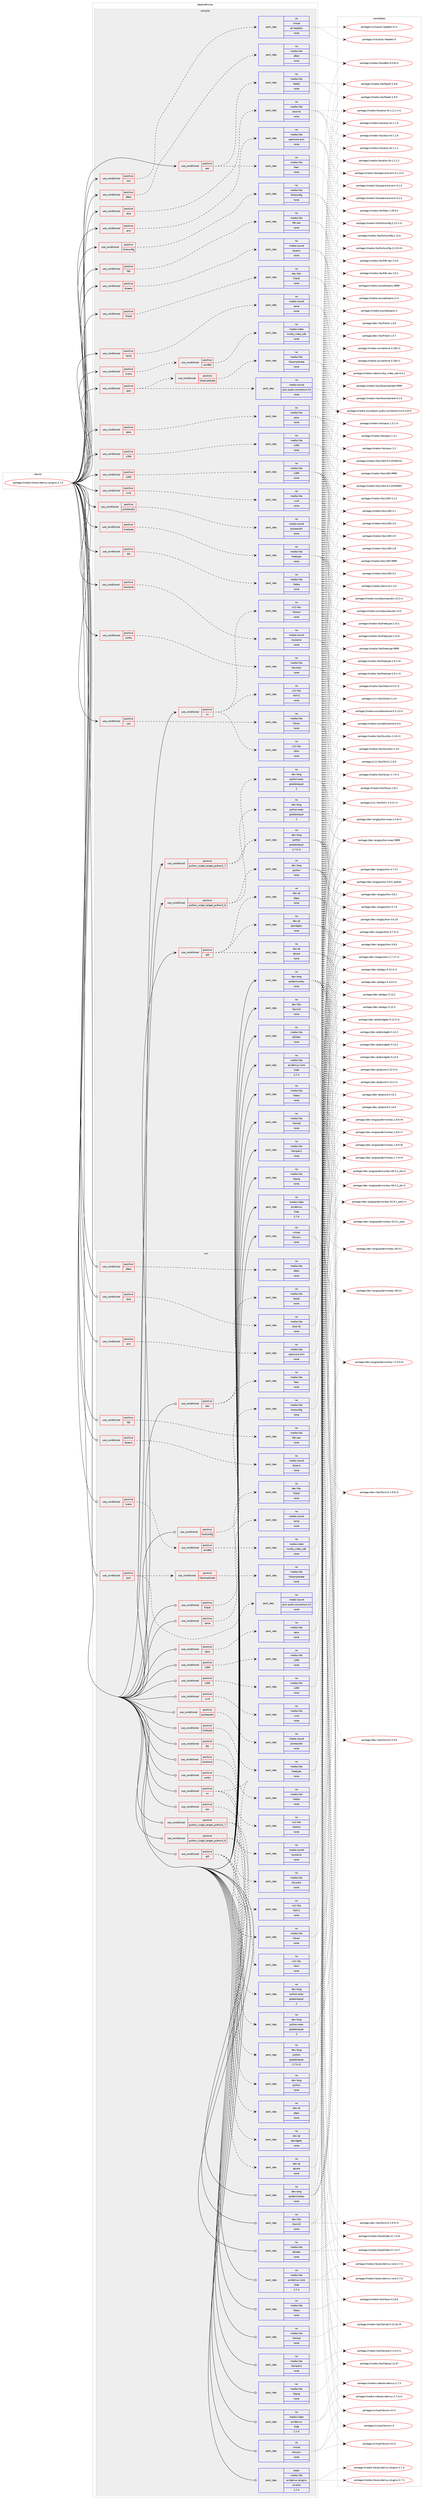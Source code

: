 digraph prolog {

# *************
# Graph options
# *************

newrank=true;
concentrate=true;
compound=true;
graph [rankdir=LR,fontname=Helvetica,fontsize=10,ranksep=1.5];#, ranksep=2.5, nodesep=0.2];
edge  [arrowhead=vee];
node  [fontname=Helvetica,fontsize=10];

# **********
# The ebuild
# **********

subgraph cluster_leftcol {
color=gray;
rank=same;
label=<<i>ebuild</i>>;
id [label="portage://media-libs/avidemux-plugins-2.7.4", color=red, width=4, href="../media-libs/avidemux-plugins-2.7.4.svg"];
}

# ****************
# The dependencies
# ****************

subgraph cluster_midcol {
color=gray;
label=<<i>dependencies</i>>;
subgraph cluster_compile {
fillcolor="#eeeeee";
style=filled;
label=<<i>compile</i>>;
subgraph cond49501 {
dependency215702 [label=<<TABLE BORDER="0" CELLBORDER="1" CELLSPACING="0" CELLPADDING="4"><TR><TD ROWSPAN="3" CELLPADDING="10">use_conditional</TD></TR><TR><TD>positive</TD></TR><TR><TD>aac</TD></TR></TABLE>>, shape=none, color=red];
subgraph pack162850 {
dependency215703 [label=<<TABLE BORDER="0" CELLBORDER="1" CELLSPACING="0" CELLPADDING="4" WIDTH="220"><TR><TD ROWSPAN="6" CELLPADDING="30">pack_dep</TD></TR><TR><TD WIDTH="110">no</TD></TR><TR><TD>media-libs</TD></TR><TR><TD>faac</TD></TR><TR><TD>none</TD></TR><TR><TD></TD></TR></TABLE>>, shape=none, color=blue];
}
dependency215702:e -> dependency215703:w [weight=20,style="dashed",arrowhead="vee"];
subgraph pack162851 {
dependency215704 [label=<<TABLE BORDER="0" CELLBORDER="1" CELLSPACING="0" CELLPADDING="4" WIDTH="220"><TR><TD ROWSPAN="6" CELLPADDING="30">pack_dep</TD></TR><TR><TD WIDTH="110">no</TD></TR><TR><TD>media-libs</TD></TR><TR><TD>faad2</TD></TR><TR><TD>none</TD></TR><TR><TD></TD></TR></TABLE>>, shape=none, color=blue];
}
dependency215702:e -> dependency215704:w [weight=20,style="dashed",arrowhead="vee"];
}
id:e -> dependency215702:w [weight=20,style="solid",arrowhead="vee"];
subgraph cond49502 {
dependency215705 [label=<<TABLE BORDER="0" CELLBORDER="1" CELLSPACING="0" CELLPADDING="4"><TR><TD ROWSPAN="3" CELLPADDING="10">use_conditional</TD></TR><TR><TD>positive</TD></TR><TR><TD>aften</TD></TR></TABLE>>, shape=none, color=red];
subgraph pack162852 {
dependency215706 [label=<<TABLE BORDER="0" CELLBORDER="1" CELLSPACING="0" CELLPADDING="4" WIDTH="220"><TR><TD ROWSPAN="6" CELLPADDING="30">pack_dep</TD></TR><TR><TD WIDTH="110">no</TD></TR><TR><TD>media-libs</TD></TR><TR><TD>aften</TD></TR><TR><TD>none</TD></TR><TR><TD></TD></TR></TABLE>>, shape=none, color=blue];
}
dependency215705:e -> dependency215706:w [weight=20,style="dashed",arrowhead="vee"];
}
id:e -> dependency215705:w [weight=20,style="solid",arrowhead="vee"];
subgraph cond49503 {
dependency215707 [label=<<TABLE BORDER="0" CELLBORDER="1" CELLSPACING="0" CELLPADDING="4"><TR><TD ROWSPAN="3" CELLPADDING="10">use_conditional</TD></TR><TR><TD>positive</TD></TR><TR><TD>alsa</TD></TR></TABLE>>, shape=none, color=red];
subgraph pack162853 {
dependency215708 [label=<<TABLE BORDER="0" CELLBORDER="1" CELLSPACING="0" CELLPADDING="4" WIDTH="220"><TR><TD ROWSPAN="6" CELLPADDING="30">pack_dep</TD></TR><TR><TD WIDTH="110">no</TD></TR><TR><TD>media-libs</TD></TR><TR><TD>alsa-lib</TD></TR><TR><TD>none</TD></TR><TR><TD></TD></TR></TABLE>>, shape=none, color=blue];
}
dependency215707:e -> dependency215708:w [weight=20,style="dashed",arrowhead="vee"];
}
id:e -> dependency215707:w [weight=20,style="solid",arrowhead="vee"];
subgraph cond49504 {
dependency215709 [label=<<TABLE BORDER="0" CELLBORDER="1" CELLSPACING="0" CELLPADDING="4"><TR><TD ROWSPAN="3" CELLPADDING="10">use_conditional</TD></TR><TR><TD>positive</TD></TR><TR><TD>amr</TD></TR></TABLE>>, shape=none, color=red];
subgraph pack162854 {
dependency215710 [label=<<TABLE BORDER="0" CELLBORDER="1" CELLSPACING="0" CELLPADDING="4" WIDTH="220"><TR><TD ROWSPAN="6" CELLPADDING="30">pack_dep</TD></TR><TR><TD WIDTH="110">no</TD></TR><TR><TD>media-libs</TD></TR><TR><TD>opencore-amr</TD></TR><TR><TD>none</TD></TR><TR><TD></TD></TR></TABLE>>, shape=none, color=blue];
}
dependency215709:e -> dependency215710:w [weight=20,style="dashed",arrowhead="vee"];
}
id:e -> dependency215709:w [weight=20,style="solid",arrowhead="vee"];
subgraph cond49505 {
dependency215711 [label=<<TABLE BORDER="0" CELLBORDER="1" CELLSPACING="0" CELLPADDING="4"><TR><TD ROWSPAN="3" CELLPADDING="10">use_conditional</TD></TR><TR><TD>positive</TD></TR><TR><TD>dcaenc</TD></TR></TABLE>>, shape=none, color=red];
subgraph pack162855 {
dependency215712 [label=<<TABLE BORDER="0" CELLBORDER="1" CELLSPACING="0" CELLPADDING="4" WIDTH="220"><TR><TD ROWSPAN="6" CELLPADDING="30">pack_dep</TD></TR><TR><TD WIDTH="110">no</TD></TR><TR><TD>media-sound</TD></TR><TR><TD>dcaenc</TD></TR><TR><TD>none</TD></TR><TR><TD></TD></TR></TABLE>>, shape=none, color=blue];
}
dependency215711:e -> dependency215712:w [weight=20,style="dashed",arrowhead="vee"];
}
id:e -> dependency215711:w [weight=20,style="solid",arrowhead="vee"];
subgraph cond49506 {
dependency215713 [label=<<TABLE BORDER="0" CELLBORDER="1" CELLSPACING="0" CELLPADDING="4"><TR><TD ROWSPAN="3" CELLPADDING="10">use_conditional</TD></TR><TR><TD>positive</TD></TR><TR><TD>dts</TD></TR></TABLE>>, shape=none, color=red];
subgraph pack162856 {
dependency215714 [label=<<TABLE BORDER="0" CELLBORDER="1" CELLSPACING="0" CELLPADDING="4" WIDTH="220"><TR><TD ROWSPAN="6" CELLPADDING="30">pack_dep</TD></TR><TR><TD WIDTH="110">no</TD></TR><TR><TD>media-libs</TD></TR><TR><TD>libdca</TD></TR><TR><TD>none</TD></TR><TR><TD></TD></TR></TABLE>>, shape=none, color=blue];
}
dependency215713:e -> dependency215714:w [weight=20,style="dashed",arrowhead="vee"];
}
id:e -> dependency215713:w [weight=20,style="solid",arrowhead="vee"];
subgraph cond49507 {
dependency215715 [label=<<TABLE BORDER="0" CELLBORDER="1" CELLSPACING="0" CELLPADDING="4"><TR><TD ROWSPAN="3" CELLPADDING="10">use_conditional</TD></TR><TR><TD>positive</TD></TR><TR><TD>fdk</TD></TR></TABLE>>, shape=none, color=red];
subgraph pack162857 {
dependency215716 [label=<<TABLE BORDER="0" CELLBORDER="1" CELLSPACING="0" CELLPADDING="4" WIDTH="220"><TR><TD ROWSPAN="6" CELLPADDING="30">pack_dep</TD></TR><TR><TD WIDTH="110">no</TD></TR><TR><TD>media-libs</TD></TR><TR><TD>fdk-aac</TD></TR><TR><TD>none</TD></TR><TR><TD></TD></TR></TABLE>>, shape=none, color=blue];
}
dependency215715:e -> dependency215716:w [weight=20,style="dashed",arrowhead="vee"];
}
id:e -> dependency215715:w [weight=20,style="solid",arrowhead="vee"];
subgraph cond49508 {
dependency215717 [label=<<TABLE BORDER="0" CELLBORDER="1" CELLSPACING="0" CELLPADDING="4"><TR><TD ROWSPAN="3" CELLPADDING="10">use_conditional</TD></TR><TR><TD>positive</TD></TR><TR><TD>fontconfig</TD></TR></TABLE>>, shape=none, color=red];
subgraph pack162858 {
dependency215718 [label=<<TABLE BORDER="0" CELLBORDER="1" CELLSPACING="0" CELLPADDING="4" WIDTH="220"><TR><TD ROWSPAN="6" CELLPADDING="30">pack_dep</TD></TR><TR><TD WIDTH="110">no</TD></TR><TR><TD>media-libs</TD></TR><TR><TD>fontconfig</TD></TR><TR><TD>none</TD></TR><TR><TD></TD></TR></TABLE>>, shape=none, color=blue];
}
dependency215717:e -> dependency215718:w [weight=20,style="dashed",arrowhead="vee"];
}
id:e -> dependency215717:w [weight=20,style="solid",arrowhead="vee"];
subgraph cond49509 {
dependency215719 [label=<<TABLE BORDER="0" CELLBORDER="1" CELLSPACING="0" CELLPADDING="4"><TR><TD ROWSPAN="3" CELLPADDING="10">use_conditional</TD></TR><TR><TD>positive</TD></TR><TR><TD>fribidi</TD></TR></TABLE>>, shape=none, color=red];
subgraph pack162859 {
dependency215720 [label=<<TABLE BORDER="0" CELLBORDER="1" CELLSPACING="0" CELLPADDING="4" WIDTH="220"><TR><TD ROWSPAN="6" CELLPADDING="30">pack_dep</TD></TR><TR><TD WIDTH="110">no</TD></TR><TR><TD>dev-libs</TD></TR><TR><TD>fribidi</TD></TR><TR><TD>none</TD></TR><TR><TD></TD></TR></TABLE>>, shape=none, color=blue];
}
dependency215719:e -> dependency215720:w [weight=20,style="dashed",arrowhead="vee"];
}
id:e -> dependency215719:w [weight=20,style="solid",arrowhead="vee"];
subgraph cond49510 {
dependency215721 [label=<<TABLE BORDER="0" CELLBORDER="1" CELLSPACING="0" CELLPADDING="4"><TR><TD ROWSPAN="3" CELLPADDING="10">use_conditional</TD></TR><TR><TD>positive</TD></TR><TR><TD>jack</TD></TR></TABLE>>, shape=none, color=red];
subgraph pack162860 {
dependency215722 [label=<<TABLE BORDER="0" CELLBORDER="1" CELLSPACING="0" CELLPADDING="4" WIDTH="220"><TR><TD ROWSPAN="6" CELLPADDING="30">pack_dep</TD></TR><TR><TD WIDTH="110">no</TD></TR><TR><TD>media-sound</TD></TR><TR><TD>jack-audio-connection-kit</TD></TR><TR><TD>none</TD></TR><TR><TD></TD></TR></TABLE>>, shape=none, color=blue];
}
dependency215721:e -> dependency215722:w [weight=20,style="dashed",arrowhead="vee"];
subgraph cond49511 {
dependency215723 [label=<<TABLE BORDER="0" CELLBORDER="1" CELLSPACING="0" CELLPADDING="4"><TR><TD ROWSPAN="3" CELLPADDING="10">use_conditional</TD></TR><TR><TD>positive</TD></TR><TR><TD>libsamplerate</TD></TR></TABLE>>, shape=none, color=red];
subgraph pack162861 {
dependency215724 [label=<<TABLE BORDER="0" CELLBORDER="1" CELLSPACING="0" CELLPADDING="4" WIDTH="220"><TR><TD ROWSPAN="6" CELLPADDING="30">pack_dep</TD></TR><TR><TD WIDTH="110">no</TD></TR><TR><TD>media-libs</TD></TR><TR><TD>libsamplerate</TD></TR><TR><TD>none</TD></TR><TR><TD></TD></TR></TABLE>>, shape=none, color=blue];
}
dependency215723:e -> dependency215724:w [weight=20,style="dashed",arrowhead="vee"];
}
dependency215721:e -> dependency215723:w [weight=20,style="dashed",arrowhead="vee"];
}
id:e -> dependency215721:w [weight=20,style="solid",arrowhead="vee"];
subgraph cond49512 {
dependency215725 [label=<<TABLE BORDER="0" CELLBORDER="1" CELLSPACING="0" CELLPADDING="4"><TR><TD ROWSPAN="3" CELLPADDING="10">use_conditional</TD></TR><TR><TD>positive</TD></TR><TR><TD>lame</TD></TR></TABLE>>, shape=none, color=red];
subgraph pack162862 {
dependency215726 [label=<<TABLE BORDER="0" CELLBORDER="1" CELLSPACING="0" CELLPADDING="4" WIDTH="220"><TR><TD ROWSPAN="6" CELLPADDING="30">pack_dep</TD></TR><TR><TD WIDTH="110">no</TD></TR><TR><TD>media-sound</TD></TR><TR><TD>lame</TD></TR><TR><TD>none</TD></TR><TR><TD></TD></TR></TABLE>>, shape=none, color=blue];
}
dependency215725:e -> dependency215726:w [weight=20,style="dashed",arrowhead="vee"];
}
id:e -> dependency215725:w [weight=20,style="solid",arrowhead="vee"];
subgraph cond49513 {
dependency215727 [label=<<TABLE BORDER="0" CELLBORDER="1" CELLSPACING="0" CELLPADDING="4"><TR><TD ROWSPAN="3" CELLPADDING="10">use_conditional</TD></TR><TR><TD>positive</TD></TR><TR><TD>nvenc</TD></TR></TABLE>>, shape=none, color=red];
subgraph cond49514 {
dependency215728 [label=<<TABLE BORDER="0" CELLBORDER="1" CELLSPACING="0" CELLPADDING="4"><TR><TD ROWSPAN="3" CELLPADDING="10">use_conditional</TD></TR><TR><TD>positive</TD></TR><TR><TD>amd64</TD></TR></TABLE>>, shape=none, color=red];
subgraph pack162863 {
dependency215729 [label=<<TABLE BORDER="0" CELLBORDER="1" CELLSPACING="0" CELLPADDING="4" WIDTH="220"><TR><TD ROWSPAN="6" CELLPADDING="30">pack_dep</TD></TR><TR><TD WIDTH="110">no</TD></TR><TR><TD>media-video</TD></TR><TR><TD>nvidia_video_sdk</TD></TR><TR><TD>none</TD></TR><TR><TD></TD></TR></TABLE>>, shape=none, color=blue];
}
dependency215728:e -> dependency215729:w [weight=20,style="dashed",arrowhead="vee"];
}
dependency215727:e -> dependency215728:w [weight=20,style="dashed",arrowhead="vee"];
}
id:e -> dependency215727:w [weight=20,style="solid",arrowhead="vee"];
subgraph cond49515 {
dependency215730 [label=<<TABLE BORDER="0" CELLBORDER="1" CELLSPACING="0" CELLPADDING="4"><TR><TD ROWSPAN="3" CELLPADDING="10">use_conditional</TD></TR><TR><TD>positive</TD></TR><TR><TD>opus</TD></TR></TABLE>>, shape=none, color=red];
subgraph pack162864 {
dependency215731 [label=<<TABLE BORDER="0" CELLBORDER="1" CELLSPACING="0" CELLPADDING="4" WIDTH="220"><TR><TD ROWSPAN="6" CELLPADDING="30">pack_dep</TD></TR><TR><TD WIDTH="110">no</TD></TR><TR><TD>media-libs</TD></TR><TR><TD>opus</TD></TR><TR><TD>none</TD></TR><TR><TD></TD></TR></TABLE>>, shape=none, color=blue];
}
dependency215730:e -> dependency215731:w [weight=20,style="dashed",arrowhead="vee"];
}
id:e -> dependency215730:w [weight=20,style="solid",arrowhead="vee"];
subgraph cond49516 {
dependency215732 [label=<<TABLE BORDER="0" CELLBORDER="1" CELLSPACING="0" CELLPADDING="4"><TR><TD ROWSPAN="3" CELLPADDING="10">use_conditional</TD></TR><TR><TD>positive</TD></TR><TR><TD>oss</TD></TR></TABLE>>, shape=none, color=red];
subgraph pack162865 {
dependency215733 [label=<<TABLE BORDER="0" CELLBORDER="1" CELLSPACING="0" CELLPADDING="4" WIDTH="220"><TR><TD ROWSPAN="6" CELLPADDING="30">pack_dep</TD></TR><TR><TD WIDTH="110">no</TD></TR><TR><TD>virtual</TD></TR><TR><TD>os-headers</TD></TR><TR><TD>none</TD></TR><TR><TD></TD></TR></TABLE>>, shape=none, color=blue];
}
dependency215732:e -> dependency215733:w [weight=20,style="dashed",arrowhead="vee"];
}
id:e -> dependency215732:w [weight=20,style="solid",arrowhead="vee"];
subgraph cond49517 {
dependency215734 [label=<<TABLE BORDER="0" CELLBORDER="1" CELLSPACING="0" CELLPADDING="4"><TR><TD ROWSPAN="3" CELLPADDING="10">use_conditional</TD></TR><TR><TD>positive</TD></TR><TR><TD>pulseaudio</TD></TR></TABLE>>, shape=none, color=red];
subgraph pack162866 {
dependency215735 [label=<<TABLE BORDER="0" CELLBORDER="1" CELLSPACING="0" CELLPADDING="4" WIDTH="220"><TR><TD ROWSPAN="6" CELLPADDING="30">pack_dep</TD></TR><TR><TD WIDTH="110">no</TD></TR><TR><TD>media-sound</TD></TR><TR><TD>pulseaudio</TD></TR><TR><TD>none</TD></TR><TR><TD></TD></TR></TABLE>>, shape=none, color=blue];
}
dependency215734:e -> dependency215735:w [weight=20,style="dashed",arrowhead="vee"];
}
id:e -> dependency215734:w [weight=20,style="solid",arrowhead="vee"];
subgraph cond49518 {
dependency215736 [label=<<TABLE BORDER="0" CELLBORDER="1" CELLSPACING="0" CELLPADDING="4"><TR><TD ROWSPAN="3" CELLPADDING="10">use_conditional</TD></TR><TR><TD>positive</TD></TR><TR><TD>python_single_target_python2_7</TD></TR></TABLE>>, shape=none, color=red];
subgraph pack162867 {
dependency215737 [label=<<TABLE BORDER="0" CELLBORDER="1" CELLSPACING="0" CELLPADDING="4" WIDTH="220"><TR><TD ROWSPAN="6" CELLPADDING="30">pack_dep</TD></TR><TR><TD WIDTH="110">no</TD></TR><TR><TD>dev-lang</TD></TR><TR><TD>python</TD></TR><TR><TD>greaterequal</TD></TR><TR><TD>2.7.5-r2</TD></TR></TABLE>>, shape=none, color=blue];
}
dependency215736:e -> dependency215737:w [weight=20,style="dashed",arrowhead="vee"];
subgraph pack162868 {
dependency215738 [label=<<TABLE BORDER="0" CELLBORDER="1" CELLSPACING="0" CELLPADDING="4" WIDTH="220"><TR><TD ROWSPAN="6" CELLPADDING="30">pack_dep</TD></TR><TR><TD WIDTH="110">no</TD></TR><TR><TD>dev-lang</TD></TR><TR><TD>python-exec</TD></TR><TR><TD>greaterequal</TD></TR><TR><TD>2</TD></TR></TABLE>>, shape=none, color=blue];
}
dependency215736:e -> dependency215738:w [weight=20,style="dashed",arrowhead="vee"];
}
id:e -> dependency215736:w [weight=20,style="solid",arrowhead="vee"];
subgraph cond49519 {
dependency215739 [label=<<TABLE BORDER="0" CELLBORDER="1" CELLSPACING="0" CELLPADDING="4"><TR><TD ROWSPAN="3" CELLPADDING="10">use_conditional</TD></TR><TR><TD>positive</TD></TR><TR><TD>python_single_target_python3_6</TD></TR></TABLE>>, shape=none, color=red];
subgraph pack162869 {
dependency215740 [label=<<TABLE BORDER="0" CELLBORDER="1" CELLSPACING="0" CELLPADDING="4" WIDTH="220"><TR><TD ROWSPAN="6" CELLPADDING="30">pack_dep</TD></TR><TR><TD WIDTH="110">no</TD></TR><TR><TD>dev-lang</TD></TR><TR><TD>python</TD></TR><TR><TD>none</TD></TR><TR><TD></TD></TR></TABLE>>, shape=none, color=blue];
}
dependency215739:e -> dependency215740:w [weight=20,style="dashed",arrowhead="vee"];
subgraph pack162870 {
dependency215741 [label=<<TABLE BORDER="0" CELLBORDER="1" CELLSPACING="0" CELLPADDING="4" WIDTH="220"><TR><TD ROWSPAN="6" CELLPADDING="30">pack_dep</TD></TR><TR><TD WIDTH="110">no</TD></TR><TR><TD>dev-lang</TD></TR><TR><TD>python-exec</TD></TR><TR><TD>greaterequal</TD></TR><TR><TD>2</TD></TR></TABLE>>, shape=none, color=blue];
}
dependency215739:e -> dependency215741:w [weight=20,style="dashed",arrowhead="vee"];
}
id:e -> dependency215739:w [weight=20,style="solid",arrowhead="vee"];
subgraph cond49520 {
dependency215742 [label=<<TABLE BORDER="0" CELLBORDER="1" CELLSPACING="0" CELLPADDING="4"><TR><TD ROWSPAN="3" CELLPADDING="10">use_conditional</TD></TR><TR><TD>positive</TD></TR><TR><TD>qt5</TD></TR></TABLE>>, shape=none, color=red];
subgraph pack162871 {
dependency215743 [label=<<TABLE BORDER="0" CELLBORDER="1" CELLSPACING="0" CELLPADDING="4" WIDTH="220"><TR><TD ROWSPAN="6" CELLPADDING="30">pack_dep</TD></TR><TR><TD WIDTH="110">no</TD></TR><TR><TD>dev-qt</TD></TR><TR><TD>qtcore</TD></TR><TR><TD>none</TD></TR><TR><TD></TD></TR></TABLE>>, shape=none, color=blue];
}
dependency215742:e -> dependency215743:w [weight=20,style="dashed",arrowhead="vee"];
subgraph pack162872 {
dependency215744 [label=<<TABLE BORDER="0" CELLBORDER="1" CELLSPACING="0" CELLPADDING="4" WIDTH="220"><TR><TD ROWSPAN="6" CELLPADDING="30">pack_dep</TD></TR><TR><TD WIDTH="110">no</TD></TR><TR><TD>dev-qt</TD></TR><TR><TD>qtgui</TD></TR><TR><TD>none</TD></TR><TR><TD></TD></TR></TABLE>>, shape=none, color=blue];
}
dependency215742:e -> dependency215744:w [weight=20,style="dashed",arrowhead="vee"];
subgraph pack162873 {
dependency215745 [label=<<TABLE BORDER="0" CELLBORDER="1" CELLSPACING="0" CELLPADDING="4" WIDTH="220"><TR><TD ROWSPAN="6" CELLPADDING="30">pack_dep</TD></TR><TR><TD WIDTH="110">no</TD></TR><TR><TD>dev-qt</TD></TR><TR><TD>qtwidgets</TD></TR><TR><TD>none</TD></TR><TR><TD></TD></TR></TABLE>>, shape=none, color=blue];
}
dependency215742:e -> dependency215745:w [weight=20,style="dashed",arrowhead="vee"];
}
id:e -> dependency215742:w [weight=20,style="solid",arrowhead="vee"];
subgraph cond49521 {
dependency215746 [label=<<TABLE BORDER="0" CELLBORDER="1" CELLSPACING="0" CELLPADDING="4"><TR><TD ROWSPAN="3" CELLPADDING="10">use_conditional</TD></TR><TR><TD>positive</TD></TR><TR><TD>truetype</TD></TR></TABLE>>, shape=none, color=red];
subgraph pack162874 {
dependency215747 [label=<<TABLE BORDER="0" CELLBORDER="1" CELLSPACING="0" CELLPADDING="4" WIDTH="220"><TR><TD ROWSPAN="6" CELLPADDING="30">pack_dep</TD></TR><TR><TD WIDTH="110">no</TD></TR><TR><TD>media-libs</TD></TR><TR><TD>freetype</TD></TR><TR><TD>none</TD></TR><TR><TD></TD></TR></TABLE>>, shape=none, color=blue];
}
dependency215746:e -> dependency215747:w [weight=20,style="dashed",arrowhead="vee"];
}
id:e -> dependency215746:w [weight=20,style="solid",arrowhead="vee"];
subgraph cond49522 {
dependency215748 [label=<<TABLE BORDER="0" CELLBORDER="1" CELLSPACING="0" CELLPADDING="4"><TR><TD ROWSPAN="3" CELLPADDING="10">use_conditional</TD></TR><TR><TD>positive</TD></TR><TR><TD>twolame</TD></TR></TABLE>>, shape=none, color=red];
subgraph pack162875 {
dependency215749 [label=<<TABLE BORDER="0" CELLBORDER="1" CELLSPACING="0" CELLPADDING="4" WIDTH="220"><TR><TD ROWSPAN="6" CELLPADDING="30">pack_dep</TD></TR><TR><TD WIDTH="110">no</TD></TR><TR><TD>media-sound</TD></TR><TR><TD>twolame</TD></TR><TR><TD>none</TD></TR><TR><TD></TD></TR></TABLE>>, shape=none, color=blue];
}
dependency215748:e -> dependency215749:w [weight=20,style="dashed",arrowhead="vee"];
}
id:e -> dependency215748:w [weight=20,style="solid",arrowhead="vee"];
subgraph cond49523 {
dependency215750 [label=<<TABLE BORDER="0" CELLBORDER="1" CELLSPACING="0" CELLPADDING="4"><TR><TD ROWSPAN="3" CELLPADDING="10">use_conditional</TD></TR><TR><TD>positive</TD></TR><TR><TD>vorbis</TD></TR></TABLE>>, shape=none, color=red];
subgraph pack162876 {
dependency215751 [label=<<TABLE BORDER="0" CELLBORDER="1" CELLSPACING="0" CELLPADDING="4" WIDTH="220"><TR><TD ROWSPAN="6" CELLPADDING="30">pack_dep</TD></TR><TR><TD WIDTH="110">no</TD></TR><TR><TD>media-libs</TD></TR><TR><TD>libvorbis</TD></TR><TR><TD>none</TD></TR><TR><TD></TD></TR></TABLE>>, shape=none, color=blue];
}
dependency215750:e -> dependency215751:w [weight=20,style="dashed",arrowhead="vee"];
}
id:e -> dependency215750:w [weight=20,style="solid",arrowhead="vee"];
subgraph cond49524 {
dependency215752 [label=<<TABLE BORDER="0" CELLBORDER="1" CELLSPACING="0" CELLPADDING="4"><TR><TD ROWSPAN="3" CELLPADDING="10">use_conditional</TD></TR><TR><TD>positive</TD></TR><TR><TD>vpx</TD></TR></TABLE>>, shape=none, color=red];
subgraph pack162877 {
dependency215753 [label=<<TABLE BORDER="0" CELLBORDER="1" CELLSPACING="0" CELLPADDING="4" WIDTH="220"><TR><TD ROWSPAN="6" CELLPADDING="30">pack_dep</TD></TR><TR><TD WIDTH="110">no</TD></TR><TR><TD>media-libs</TD></TR><TR><TD>libvpx</TD></TR><TR><TD>none</TD></TR><TR><TD></TD></TR></TABLE>>, shape=none, color=blue];
}
dependency215752:e -> dependency215753:w [weight=20,style="dashed",arrowhead="vee"];
}
id:e -> dependency215752:w [weight=20,style="solid",arrowhead="vee"];
subgraph cond49525 {
dependency215754 [label=<<TABLE BORDER="0" CELLBORDER="1" CELLSPACING="0" CELLPADDING="4"><TR><TD ROWSPAN="3" CELLPADDING="10">use_conditional</TD></TR><TR><TD>positive</TD></TR><TR><TD>x264</TD></TR></TABLE>>, shape=none, color=red];
subgraph pack162878 {
dependency215755 [label=<<TABLE BORDER="0" CELLBORDER="1" CELLSPACING="0" CELLPADDING="4" WIDTH="220"><TR><TD ROWSPAN="6" CELLPADDING="30">pack_dep</TD></TR><TR><TD WIDTH="110">no</TD></TR><TR><TD>media-libs</TD></TR><TR><TD>x264</TD></TR><TR><TD>none</TD></TR><TR><TD></TD></TR></TABLE>>, shape=none, color=blue];
}
dependency215754:e -> dependency215755:w [weight=20,style="dashed",arrowhead="vee"];
}
id:e -> dependency215754:w [weight=20,style="solid",arrowhead="vee"];
subgraph cond49526 {
dependency215756 [label=<<TABLE BORDER="0" CELLBORDER="1" CELLSPACING="0" CELLPADDING="4"><TR><TD ROWSPAN="3" CELLPADDING="10">use_conditional</TD></TR><TR><TD>positive</TD></TR><TR><TD>x265</TD></TR></TABLE>>, shape=none, color=red];
subgraph pack162879 {
dependency215757 [label=<<TABLE BORDER="0" CELLBORDER="1" CELLSPACING="0" CELLPADDING="4" WIDTH="220"><TR><TD ROWSPAN="6" CELLPADDING="30">pack_dep</TD></TR><TR><TD WIDTH="110">no</TD></TR><TR><TD>media-libs</TD></TR><TR><TD>x265</TD></TR><TR><TD>none</TD></TR><TR><TD></TD></TR></TABLE>>, shape=none, color=blue];
}
dependency215756:e -> dependency215757:w [weight=20,style="dashed",arrowhead="vee"];
}
id:e -> dependency215756:w [weight=20,style="solid",arrowhead="vee"];
subgraph cond49527 {
dependency215758 [label=<<TABLE BORDER="0" CELLBORDER="1" CELLSPACING="0" CELLPADDING="4"><TR><TD ROWSPAN="3" CELLPADDING="10">use_conditional</TD></TR><TR><TD>positive</TD></TR><TR><TD>xv</TD></TR></TABLE>>, shape=none, color=red];
subgraph pack162880 {
dependency215759 [label=<<TABLE BORDER="0" CELLBORDER="1" CELLSPACING="0" CELLPADDING="4" WIDTH="220"><TR><TD ROWSPAN="6" CELLPADDING="30">pack_dep</TD></TR><TR><TD WIDTH="110">no</TD></TR><TR><TD>x11-libs</TD></TR><TR><TD>libX11</TD></TR><TR><TD>none</TD></TR><TR><TD></TD></TR></TABLE>>, shape=none, color=blue];
}
dependency215758:e -> dependency215759:w [weight=20,style="dashed",arrowhead="vee"];
subgraph pack162881 {
dependency215760 [label=<<TABLE BORDER="0" CELLBORDER="1" CELLSPACING="0" CELLPADDING="4" WIDTH="220"><TR><TD ROWSPAN="6" CELLPADDING="30">pack_dep</TD></TR><TR><TD WIDTH="110">no</TD></TR><TR><TD>x11-libs</TD></TR><TR><TD>libXext</TD></TR><TR><TD>none</TD></TR><TR><TD></TD></TR></TABLE>>, shape=none, color=blue];
}
dependency215758:e -> dependency215760:w [weight=20,style="dashed",arrowhead="vee"];
subgraph pack162882 {
dependency215761 [label=<<TABLE BORDER="0" CELLBORDER="1" CELLSPACING="0" CELLPADDING="4" WIDTH="220"><TR><TD ROWSPAN="6" CELLPADDING="30">pack_dep</TD></TR><TR><TD WIDTH="110">no</TD></TR><TR><TD>x11-libs</TD></TR><TR><TD>libXv</TD></TR><TR><TD>none</TD></TR><TR><TD></TD></TR></TABLE>>, shape=none, color=blue];
}
dependency215758:e -> dependency215761:w [weight=20,style="dashed",arrowhead="vee"];
}
id:e -> dependency215758:w [weight=20,style="solid",arrowhead="vee"];
subgraph cond49528 {
dependency215762 [label=<<TABLE BORDER="0" CELLBORDER="1" CELLSPACING="0" CELLPADDING="4"><TR><TD ROWSPAN="3" CELLPADDING="10">use_conditional</TD></TR><TR><TD>positive</TD></TR><TR><TD>xvid</TD></TR></TABLE>>, shape=none, color=red];
subgraph pack162883 {
dependency215763 [label=<<TABLE BORDER="0" CELLBORDER="1" CELLSPACING="0" CELLPADDING="4" WIDTH="220"><TR><TD ROWSPAN="6" CELLPADDING="30">pack_dep</TD></TR><TR><TD WIDTH="110">no</TD></TR><TR><TD>media-libs</TD></TR><TR><TD>xvid</TD></TR><TR><TD>none</TD></TR><TR><TD></TD></TR></TABLE>>, shape=none, color=blue];
}
dependency215762:e -> dependency215763:w [weight=20,style="dashed",arrowhead="vee"];
}
id:e -> dependency215762:w [weight=20,style="solid",arrowhead="vee"];
subgraph pack162884 {
dependency215764 [label=<<TABLE BORDER="0" CELLBORDER="1" CELLSPACING="0" CELLPADDING="4" WIDTH="220"><TR><TD ROWSPAN="6" CELLPADDING="30">pack_dep</TD></TR><TR><TD WIDTH="110">no</TD></TR><TR><TD>dev-lang</TD></TR><TR><TD>spidermonkey</TD></TR><TR><TD>none</TD></TR><TR><TD></TD></TR></TABLE>>, shape=none, color=blue];
}
id:e -> dependency215764:w [weight=20,style="solid",arrowhead="vee"];
subgraph pack162885 {
dependency215765 [label=<<TABLE BORDER="0" CELLBORDER="1" CELLSPACING="0" CELLPADDING="4" WIDTH="220"><TR><TD ROWSPAN="6" CELLPADDING="30">pack_dep</TD></TR><TR><TD WIDTH="110">no</TD></TR><TR><TD>dev-libs</TD></TR><TR><TD>libxml2</TD></TR><TR><TD>none</TD></TR><TR><TD></TD></TR></TABLE>>, shape=none, color=blue];
}
id:e -> dependency215765:w [weight=20,style="solid",arrowhead="vee"];
subgraph pack162886 {
dependency215766 [label=<<TABLE BORDER="0" CELLBORDER="1" CELLSPACING="0" CELLPADDING="4" WIDTH="220"><TR><TD ROWSPAN="6" CELLPADDING="30">pack_dep</TD></TR><TR><TD WIDTH="110">no</TD></TR><TR><TD>media-libs</TD></TR><TR><TD>a52dec</TD></TR><TR><TD>none</TD></TR><TR><TD></TD></TR></TABLE>>, shape=none, color=blue];
}
id:e -> dependency215766:w [weight=20,style="solid",arrowhead="vee"];
subgraph pack162887 {
dependency215767 [label=<<TABLE BORDER="0" CELLBORDER="1" CELLSPACING="0" CELLPADDING="4" WIDTH="220"><TR><TD ROWSPAN="6" CELLPADDING="30">pack_dep</TD></TR><TR><TD WIDTH="110">no</TD></TR><TR><TD>media-libs</TD></TR><TR><TD>avidemux-core</TD></TR><TR><TD>tilde</TD></TR><TR><TD>2.7.4</TD></TR></TABLE>>, shape=none, color=blue];
}
id:e -> dependency215767:w [weight=20,style="solid",arrowhead="vee"];
subgraph pack162888 {
dependency215768 [label=<<TABLE BORDER="0" CELLBORDER="1" CELLSPACING="0" CELLPADDING="4" WIDTH="220"><TR><TD ROWSPAN="6" CELLPADDING="30">pack_dep</TD></TR><TR><TD WIDTH="110">no</TD></TR><TR><TD>media-libs</TD></TR><TR><TD>libass</TD></TR><TR><TD>none</TD></TR><TR><TD></TD></TR></TABLE>>, shape=none, color=blue];
}
id:e -> dependency215768:w [weight=20,style="solid",arrowhead="vee"];
subgraph pack162889 {
dependency215769 [label=<<TABLE BORDER="0" CELLBORDER="1" CELLSPACING="0" CELLPADDING="4" WIDTH="220"><TR><TD ROWSPAN="6" CELLPADDING="30">pack_dep</TD></TR><TR><TD WIDTH="110">no</TD></TR><TR><TD>media-libs</TD></TR><TR><TD>libmad</TD></TR><TR><TD>none</TD></TR><TR><TD></TD></TR></TABLE>>, shape=none, color=blue];
}
id:e -> dependency215769:w [weight=20,style="solid",arrowhead="vee"];
subgraph pack162890 {
dependency215770 [label=<<TABLE BORDER="0" CELLBORDER="1" CELLSPACING="0" CELLPADDING="4" WIDTH="220"><TR><TD ROWSPAN="6" CELLPADDING="30">pack_dep</TD></TR><TR><TD WIDTH="110">no</TD></TR><TR><TD>media-libs</TD></TR><TR><TD>libmp4v2</TD></TR><TR><TD>none</TD></TR><TR><TD></TD></TR></TABLE>>, shape=none, color=blue];
}
id:e -> dependency215770:w [weight=20,style="solid",arrowhead="vee"];
subgraph pack162891 {
dependency215771 [label=<<TABLE BORDER="0" CELLBORDER="1" CELLSPACING="0" CELLPADDING="4" WIDTH="220"><TR><TD ROWSPAN="6" CELLPADDING="30">pack_dep</TD></TR><TR><TD WIDTH="110">no</TD></TR><TR><TD>media-libs</TD></TR><TR><TD>libpng</TD></TR><TR><TD>none</TD></TR><TR><TD></TD></TR></TABLE>>, shape=none, color=blue];
}
id:e -> dependency215771:w [weight=20,style="solid",arrowhead="vee"];
subgraph pack162892 {
dependency215772 [label=<<TABLE BORDER="0" CELLBORDER="1" CELLSPACING="0" CELLPADDING="4" WIDTH="220"><TR><TD ROWSPAN="6" CELLPADDING="30">pack_dep</TD></TR><TR><TD WIDTH="110">no</TD></TR><TR><TD>media-video</TD></TR><TR><TD>avidemux</TD></TR><TR><TD>tilde</TD></TR><TR><TD>2.7.4</TD></TR></TABLE>>, shape=none, color=blue];
}
id:e -> dependency215772:w [weight=20,style="solid",arrowhead="vee"];
subgraph pack162893 {
dependency215773 [label=<<TABLE BORDER="0" CELLBORDER="1" CELLSPACING="0" CELLPADDING="4" WIDTH="220"><TR><TD ROWSPAN="6" CELLPADDING="30">pack_dep</TD></TR><TR><TD WIDTH="110">no</TD></TR><TR><TD>virtual</TD></TR><TR><TD>libiconv</TD></TR><TR><TD>none</TD></TR><TR><TD></TD></TR></TABLE>>, shape=none, color=blue];
}
id:e -> dependency215773:w [weight=20,style="solid",arrowhead="vee"];
}
subgraph cluster_compileandrun {
fillcolor="#eeeeee";
style=filled;
label=<<i>compile and run</i>>;
}
subgraph cluster_run {
fillcolor="#eeeeee";
style=filled;
label=<<i>run</i>>;
subgraph cond49529 {
dependency215774 [label=<<TABLE BORDER="0" CELLBORDER="1" CELLSPACING="0" CELLPADDING="4"><TR><TD ROWSPAN="3" CELLPADDING="10">use_conditional</TD></TR><TR><TD>positive</TD></TR><TR><TD>aac</TD></TR></TABLE>>, shape=none, color=red];
subgraph pack162894 {
dependency215775 [label=<<TABLE BORDER="0" CELLBORDER="1" CELLSPACING="0" CELLPADDING="4" WIDTH="220"><TR><TD ROWSPAN="6" CELLPADDING="30">pack_dep</TD></TR><TR><TD WIDTH="110">no</TD></TR><TR><TD>media-libs</TD></TR><TR><TD>faac</TD></TR><TR><TD>none</TD></TR><TR><TD></TD></TR></TABLE>>, shape=none, color=blue];
}
dependency215774:e -> dependency215775:w [weight=20,style="dashed",arrowhead="vee"];
subgraph pack162895 {
dependency215776 [label=<<TABLE BORDER="0" CELLBORDER="1" CELLSPACING="0" CELLPADDING="4" WIDTH="220"><TR><TD ROWSPAN="6" CELLPADDING="30">pack_dep</TD></TR><TR><TD WIDTH="110">no</TD></TR><TR><TD>media-libs</TD></TR><TR><TD>faad2</TD></TR><TR><TD>none</TD></TR><TR><TD></TD></TR></TABLE>>, shape=none, color=blue];
}
dependency215774:e -> dependency215776:w [weight=20,style="dashed",arrowhead="vee"];
}
id:e -> dependency215774:w [weight=20,style="solid",arrowhead="odot"];
subgraph cond49530 {
dependency215777 [label=<<TABLE BORDER="0" CELLBORDER="1" CELLSPACING="0" CELLPADDING="4"><TR><TD ROWSPAN="3" CELLPADDING="10">use_conditional</TD></TR><TR><TD>positive</TD></TR><TR><TD>aften</TD></TR></TABLE>>, shape=none, color=red];
subgraph pack162896 {
dependency215778 [label=<<TABLE BORDER="0" CELLBORDER="1" CELLSPACING="0" CELLPADDING="4" WIDTH="220"><TR><TD ROWSPAN="6" CELLPADDING="30">pack_dep</TD></TR><TR><TD WIDTH="110">no</TD></TR><TR><TD>media-libs</TD></TR><TR><TD>aften</TD></TR><TR><TD>none</TD></TR><TR><TD></TD></TR></TABLE>>, shape=none, color=blue];
}
dependency215777:e -> dependency215778:w [weight=20,style="dashed",arrowhead="vee"];
}
id:e -> dependency215777:w [weight=20,style="solid",arrowhead="odot"];
subgraph cond49531 {
dependency215779 [label=<<TABLE BORDER="0" CELLBORDER="1" CELLSPACING="0" CELLPADDING="4"><TR><TD ROWSPAN="3" CELLPADDING="10">use_conditional</TD></TR><TR><TD>positive</TD></TR><TR><TD>alsa</TD></TR></TABLE>>, shape=none, color=red];
subgraph pack162897 {
dependency215780 [label=<<TABLE BORDER="0" CELLBORDER="1" CELLSPACING="0" CELLPADDING="4" WIDTH="220"><TR><TD ROWSPAN="6" CELLPADDING="30">pack_dep</TD></TR><TR><TD WIDTH="110">no</TD></TR><TR><TD>media-libs</TD></TR><TR><TD>alsa-lib</TD></TR><TR><TD>none</TD></TR><TR><TD></TD></TR></TABLE>>, shape=none, color=blue];
}
dependency215779:e -> dependency215780:w [weight=20,style="dashed",arrowhead="vee"];
}
id:e -> dependency215779:w [weight=20,style="solid",arrowhead="odot"];
subgraph cond49532 {
dependency215781 [label=<<TABLE BORDER="0" CELLBORDER="1" CELLSPACING="0" CELLPADDING="4"><TR><TD ROWSPAN="3" CELLPADDING="10">use_conditional</TD></TR><TR><TD>positive</TD></TR><TR><TD>amr</TD></TR></TABLE>>, shape=none, color=red];
subgraph pack162898 {
dependency215782 [label=<<TABLE BORDER="0" CELLBORDER="1" CELLSPACING="0" CELLPADDING="4" WIDTH="220"><TR><TD ROWSPAN="6" CELLPADDING="30">pack_dep</TD></TR><TR><TD WIDTH="110">no</TD></TR><TR><TD>media-libs</TD></TR><TR><TD>opencore-amr</TD></TR><TR><TD>none</TD></TR><TR><TD></TD></TR></TABLE>>, shape=none, color=blue];
}
dependency215781:e -> dependency215782:w [weight=20,style="dashed",arrowhead="vee"];
}
id:e -> dependency215781:w [weight=20,style="solid",arrowhead="odot"];
subgraph cond49533 {
dependency215783 [label=<<TABLE BORDER="0" CELLBORDER="1" CELLSPACING="0" CELLPADDING="4"><TR><TD ROWSPAN="3" CELLPADDING="10">use_conditional</TD></TR><TR><TD>positive</TD></TR><TR><TD>dcaenc</TD></TR></TABLE>>, shape=none, color=red];
subgraph pack162899 {
dependency215784 [label=<<TABLE BORDER="0" CELLBORDER="1" CELLSPACING="0" CELLPADDING="4" WIDTH="220"><TR><TD ROWSPAN="6" CELLPADDING="30">pack_dep</TD></TR><TR><TD WIDTH="110">no</TD></TR><TR><TD>media-sound</TD></TR><TR><TD>dcaenc</TD></TR><TR><TD>none</TD></TR><TR><TD></TD></TR></TABLE>>, shape=none, color=blue];
}
dependency215783:e -> dependency215784:w [weight=20,style="dashed",arrowhead="vee"];
}
id:e -> dependency215783:w [weight=20,style="solid",arrowhead="odot"];
subgraph cond49534 {
dependency215785 [label=<<TABLE BORDER="0" CELLBORDER="1" CELLSPACING="0" CELLPADDING="4"><TR><TD ROWSPAN="3" CELLPADDING="10">use_conditional</TD></TR><TR><TD>positive</TD></TR><TR><TD>dts</TD></TR></TABLE>>, shape=none, color=red];
subgraph pack162900 {
dependency215786 [label=<<TABLE BORDER="0" CELLBORDER="1" CELLSPACING="0" CELLPADDING="4" WIDTH="220"><TR><TD ROWSPAN="6" CELLPADDING="30">pack_dep</TD></TR><TR><TD WIDTH="110">no</TD></TR><TR><TD>media-libs</TD></TR><TR><TD>libdca</TD></TR><TR><TD>none</TD></TR><TR><TD></TD></TR></TABLE>>, shape=none, color=blue];
}
dependency215785:e -> dependency215786:w [weight=20,style="dashed",arrowhead="vee"];
}
id:e -> dependency215785:w [weight=20,style="solid",arrowhead="odot"];
subgraph cond49535 {
dependency215787 [label=<<TABLE BORDER="0" CELLBORDER="1" CELLSPACING="0" CELLPADDING="4"><TR><TD ROWSPAN="3" CELLPADDING="10">use_conditional</TD></TR><TR><TD>positive</TD></TR><TR><TD>fdk</TD></TR></TABLE>>, shape=none, color=red];
subgraph pack162901 {
dependency215788 [label=<<TABLE BORDER="0" CELLBORDER="1" CELLSPACING="0" CELLPADDING="4" WIDTH="220"><TR><TD ROWSPAN="6" CELLPADDING="30">pack_dep</TD></TR><TR><TD WIDTH="110">no</TD></TR><TR><TD>media-libs</TD></TR><TR><TD>fdk-aac</TD></TR><TR><TD>none</TD></TR><TR><TD></TD></TR></TABLE>>, shape=none, color=blue];
}
dependency215787:e -> dependency215788:w [weight=20,style="dashed",arrowhead="vee"];
}
id:e -> dependency215787:w [weight=20,style="solid",arrowhead="odot"];
subgraph cond49536 {
dependency215789 [label=<<TABLE BORDER="0" CELLBORDER="1" CELLSPACING="0" CELLPADDING="4"><TR><TD ROWSPAN="3" CELLPADDING="10">use_conditional</TD></TR><TR><TD>positive</TD></TR><TR><TD>fontconfig</TD></TR></TABLE>>, shape=none, color=red];
subgraph pack162902 {
dependency215790 [label=<<TABLE BORDER="0" CELLBORDER="1" CELLSPACING="0" CELLPADDING="4" WIDTH="220"><TR><TD ROWSPAN="6" CELLPADDING="30">pack_dep</TD></TR><TR><TD WIDTH="110">no</TD></TR><TR><TD>media-libs</TD></TR><TR><TD>fontconfig</TD></TR><TR><TD>none</TD></TR><TR><TD></TD></TR></TABLE>>, shape=none, color=blue];
}
dependency215789:e -> dependency215790:w [weight=20,style="dashed",arrowhead="vee"];
}
id:e -> dependency215789:w [weight=20,style="solid",arrowhead="odot"];
subgraph cond49537 {
dependency215791 [label=<<TABLE BORDER="0" CELLBORDER="1" CELLSPACING="0" CELLPADDING="4"><TR><TD ROWSPAN="3" CELLPADDING="10">use_conditional</TD></TR><TR><TD>positive</TD></TR><TR><TD>fribidi</TD></TR></TABLE>>, shape=none, color=red];
subgraph pack162903 {
dependency215792 [label=<<TABLE BORDER="0" CELLBORDER="1" CELLSPACING="0" CELLPADDING="4" WIDTH="220"><TR><TD ROWSPAN="6" CELLPADDING="30">pack_dep</TD></TR><TR><TD WIDTH="110">no</TD></TR><TR><TD>dev-libs</TD></TR><TR><TD>fribidi</TD></TR><TR><TD>none</TD></TR><TR><TD></TD></TR></TABLE>>, shape=none, color=blue];
}
dependency215791:e -> dependency215792:w [weight=20,style="dashed",arrowhead="vee"];
}
id:e -> dependency215791:w [weight=20,style="solid",arrowhead="odot"];
subgraph cond49538 {
dependency215793 [label=<<TABLE BORDER="0" CELLBORDER="1" CELLSPACING="0" CELLPADDING="4"><TR><TD ROWSPAN="3" CELLPADDING="10">use_conditional</TD></TR><TR><TD>positive</TD></TR><TR><TD>jack</TD></TR></TABLE>>, shape=none, color=red];
subgraph pack162904 {
dependency215794 [label=<<TABLE BORDER="0" CELLBORDER="1" CELLSPACING="0" CELLPADDING="4" WIDTH="220"><TR><TD ROWSPAN="6" CELLPADDING="30">pack_dep</TD></TR><TR><TD WIDTH="110">no</TD></TR><TR><TD>media-sound</TD></TR><TR><TD>jack-audio-connection-kit</TD></TR><TR><TD>none</TD></TR><TR><TD></TD></TR></TABLE>>, shape=none, color=blue];
}
dependency215793:e -> dependency215794:w [weight=20,style="dashed",arrowhead="vee"];
subgraph cond49539 {
dependency215795 [label=<<TABLE BORDER="0" CELLBORDER="1" CELLSPACING="0" CELLPADDING="4"><TR><TD ROWSPAN="3" CELLPADDING="10">use_conditional</TD></TR><TR><TD>positive</TD></TR><TR><TD>libsamplerate</TD></TR></TABLE>>, shape=none, color=red];
subgraph pack162905 {
dependency215796 [label=<<TABLE BORDER="0" CELLBORDER="1" CELLSPACING="0" CELLPADDING="4" WIDTH="220"><TR><TD ROWSPAN="6" CELLPADDING="30">pack_dep</TD></TR><TR><TD WIDTH="110">no</TD></TR><TR><TD>media-libs</TD></TR><TR><TD>libsamplerate</TD></TR><TR><TD>none</TD></TR><TR><TD></TD></TR></TABLE>>, shape=none, color=blue];
}
dependency215795:e -> dependency215796:w [weight=20,style="dashed",arrowhead="vee"];
}
dependency215793:e -> dependency215795:w [weight=20,style="dashed",arrowhead="vee"];
}
id:e -> dependency215793:w [weight=20,style="solid",arrowhead="odot"];
subgraph cond49540 {
dependency215797 [label=<<TABLE BORDER="0" CELLBORDER="1" CELLSPACING="0" CELLPADDING="4"><TR><TD ROWSPAN="3" CELLPADDING="10">use_conditional</TD></TR><TR><TD>positive</TD></TR><TR><TD>lame</TD></TR></TABLE>>, shape=none, color=red];
subgraph pack162906 {
dependency215798 [label=<<TABLE BORDER="0" CELLBORDER="1" CELLSPACING="0" CELLPADDING="4" WIDTH="220"><TR><TD ROWSPAN="6" CELLPADDING="30">pack_dep</TD></TR><TR><TD WIDTH="110">no</TD></TR><TR><TD>media-sound</TD></TR><TR><TD>lame</TD></TR><TR><TD>none</TD></TR><TR><TD></TD></TR></TABLE>>, shape=none, color=blue];
}
dependency215797:e -> dependency215798:w [weight=20,style="dashed",arrowhead="vee"];
}
id:e -> dependency215797:w [weight=20,style="solid",arrowhead="odot"];
subgraph cond49541 {
dependency215799 [label=<<TABLE BORDER="0" CELLBORDER="1" CELLSPACING="0" CELLPADDING="4"><TR><TD ROWSPAN="3" CELLPADDING="10">use_conditional</TD></TR><TR><TD>positive</TD></TR><TR><TD>nvenc</TD></TR></TABLE>>, shape=none, color=red];
subgraph cond49542 {
dependency215800 [label=<<TABLE BORDER="0" CELLBORDER="1" CELLSPACING="0" CELLPADDING="4"><TR><TD ROWSPAN="3" CELLPADDING="10">use_conditional</TD></TR><TR><TD>positive</TD></TR><TR><TD>amd64</TD></TR></TABLE>>, shape=none, color=red];
subgraph pack162907 {
dependency215801 [label=<<TABLE BORDER="0" CELLBORDER="1" CELLSPACING="0" CELLPADDING="4" WIDTH="220"><TR><TD ROWSPAN="6" CELLPADDING="30">pack_dep</TD></TR><TR><TD WIDTH="110">no</TD></TR><TR><TD>media-video</TD></TR><TR><TD>nvidia_video_sdk</TD></TR><TR><TD>none</TD></TR><TR><TD></TD></TR></TABLE>>, shape=none, color=blue];
}
dependency215800:e -> dependency215801:w [weight=20,style="dashed",arrowhead="vee"];
}
dependency215799:e -> dependency215800:w [weight=20,style="dashed",arrowhead="vee"];
}
id:e -> dependency215799:w [weight=20,style="solid",arrowhead="odot"];
subgraph cond49543 {
dependency215802 [label=<<TABLE BORDER="0" CELLBORDER="1" CELLSPACING="0" CELLPADDING="4"><TR><TD ROWSPAN="3" CELLPADDING="10">use_conditional</TD></TR><TR><TD>positive</TD></TR><TR><TD>opus</TD></TR></TABLE>>, shape=none, color=red];
subgraph pack162908 {
dependency215803 [label=<<TABLE BORDER="0" CELLBORDER="1" CELLSPACING="0" CELLPADDING="4" WIDTH="220"><TR><TD ROWSPAN="6" CELLPADDING="30">pack_dep</TD></TR><TR><TD WIDTH="110">no</TD></TR><TR><TD>media-libs</TD></TR><TR><TD>opus</TD></TR><TR><TD>none</TD></TR><TR><TD></TD></TR></TABLE>>, shape=none, color=blue];
}
dependency215802:e -> dependency215803:w [weight=20,style="dashed",arrowhead="vee"];
}
id:e -> dependency215802:w [weight=20,style="solid",arrowhead="odot"];
subgraph cond49544 {
dependency215804 [label=<<TABLE BORDER="0" CELLBORDER="1" CELLSPACING="0" CELLPADDING="4"><TR><TD ROWSPAN="3" CELLPADDING="10">use_conditional</TD></TR><TR><TD>positive</TD></TR><TR><TD>pulseaudio</TD></TR></TABLE>>, shape=none, color=red];
subgraph pack162909 {
dependency215805 [label=<<TABLE BORDER="0" CELLBORDER="1" CELLSPACING="0" CELLPADDING="4" WIDTH="220"><TR><TD ROWSPAN="6" CELLPADDING="30">pack_dep</TD></TR><TR><TD WIDTH="110">no</TD></TR><TR><TD>media-sound</TD></TR><TR><TD>pulseaudio</TD></TR><TR><TD>none</TD></TR><TR><TD></TD></TR></TABLE>>, shape=none, color=blue];
}
dependency215804:e -> dependency215805:w [weight=20,style="dashed",arrowhead="vee"];
}
id:e -> dependency215804:w [weight=20,style="solid",arrowhead="odot"];
subgraph cond49545 {
dependency215806 [label=<<TABLE BORDER="0" CELLBORDER="1" CELLSPACING="0" CELLPADDING="4"><TR><TD ROWSPAN="3" CELLPADDING="10">use_conditional</TD></TR><TR><TD>positive</TD></TR><TR><TD>python_single_target_python2_7</TD></TR></TABLE>>, shape=none, color=red];
subgraph pack162910 {
dependency215807 [label=<<TABLE BORDER="0" CELLBORDER="1" CELLSPACING="0" CELLPADDING="4" WIDTH="220"><TR><TD ROWSPAN="6" CELLPADDING="30">pack_dep</TD></TR><TR><TD WIDTH="110">no</TD></TR><TR><TD>dev-lang</TD></TR><TR><TD>python</TD></TR><TR><TD>greaterequal</TD></TR><TR><TD>2.7.5-r2</TD></TR></TABLE>>, shape=none, color=blue];
}
dependency215806:e -> dependency215807:w [weight=20,style="dashed",arrowhead="vee"];
subgraph pack162911 {
dependency215808 [label=<<TABLE BORDER="0" CELLBORDER="1" CELLSPACING="0" CELLPADDING="4" WIDTH="220"><TR><TD ROWSPAN="6" CELLPADDING="30">pack_dep</TD></TR><TR><TD WIDTH="110">no</TD></TR><TR><TD>dev-lang</TD></TR><TR><TD>python-exec</TD></TR><TR><TD>greaterequal</TD></TR><TR><TD>2</TD></TR></TABLE>>, shape=none, color=blue];
}
dependency215806:e -> dependency215808:w [weight=20,style="dashed",arrowhead="vee"];
}
id:e -> dependency215806:w [weight=20,style="solid",arrowhead="odot"];
subgraph cond49546 {
dependency215809 [label=<<TABLE BORDER="0" CELLBORDER="1" CELLSPACING="0" CELLPADDING="4"><TR><TD ROWSPAN="3" CELLPADDING="10">use_conditional</TD></TR><TR><TD>positive</TD></TR><TR><TD>python_single_target_python3_6</TD></TR></TABLE>>, shape=none, color=red];
subgraph pack162912 {
dependency215810 [label=<<TABLE BORDER="0" CELLBORDER="1" CELLSPACING="0" CELLPADDING="4" WIDTH="220"><TR><TD ROWSPAN="6" CELLPADDING="30">pack_dep</TD></TR><TR><TD WIDTH="110">no</TD></TR><TR><TD>dev-lang</TD></TR><TR><TD>python</TD></TR><TR><TD>none</TD></TR><TR><TD></TD></TR></TABLE>>, shape=none, color=blue];
}
dependency215809:e -> dependency215810:w [weight=20,style="dashed",arrowhead="vee"];
subgraph pack162913 {
dependency215811 [label=<<TABLE BORDER="0" CELLBORDER="1" CELLSPACING="0" CELLPADDING="4" WIDTH="220"><TR><TD ROWSPAN="6" CELLPADDING="30">pack_dep</TD></TR><TR><TD WIDTH="110">no</TD></TR><TR><TD>dev-lang</TD></TR><TR><TD>python-exec</TD></TR><TR><TD>greaterequal</TD></TR><TR><TD>2</TD></TR></TABLE>>, shape=none, color=blue];
}
dependency215809:e -> dependency215811:w [weight=20,style="dashed",arrowhead="vee"];
}
id:e -> dependency215809:w [weight=20,style="solid",arrowhead="odot"];
subgraph cond49547 {
dependency215812 [label=<<TABLE BORDER="0" CELLBORDER="1" CELLSPACING="0" CELLPADDING="4"><TR><TD ROWSPAN="3" CELLPADDING="10">use_conditional</TD></TR><TR><TD>positive</TD></TR><TR><TD>qt5</TD></TR></TABLE>>, shape=none, color=red];
subgraph pack162914 {
dependency215813 [label=<<TABLE BORDER="0" CELLBORDER="1" CELLSPACING="0" CELLPADDING="4" WIDTH="220"><TR><TD ROWSPAN="6" CELLPADDING="30">pack_dep</TD></TR><TR><TD WIDTH="110">no</TD></TR><TR><TD>dev-qt</TD></TR><TR><TD>qtcore</TD></TR><TR><TD>none</TD></TR><TR><TD></TD></TR></TABLE>>, shape=none, color=blue];
}
dependency215812:e -> dependency215813:w [weight=20,style="dashed",arrowhead="vee"];
subgraph pack162915 {
dependency215814 [label=<<TABLE BORDER="0" CELLBORDER="1" CELLSPACING="0" CELLPADDING="4" WIDTH="220"><TR><TD ROWSPAN="6" CELLPADDING="30">pack_dep</TD></TR><TR><TD WIDTH="110">no</TD></TR><TR><TD>dev-qt</TD></TR><TR><TD>qtgui</TD></TR><TR><TD>none</TD></TR><TR><TD></TD></TR></TABLE>>, shape=none, color=blue];
}
dependency215812:e -> dependency215814:w [weight=20,style="dashed",arrowhead="vee"];
subgraph pack162916 {
dependency215815 [label=<<TABLE BORDER="0" CELLBORDER="1" CELLSPACING="0" CELLPADDING="4" WIDTH="220"><TR><TD ROWSPAN="6" CELLPADDING="30">pack_dep</TD></TR><TR><TD WIDTH="110">no</TD></TR><TR><TD>dev-qt</TD></TR><TR><TD>qtwidgets</TD></TR><TR><TD>none</TD></TR><TR><TD></TD></TR></TABLE>>, shape=none, color=blue];
}
dependency215812:e -> dependency215815:w [weight=20,style="dashed",arrowhead="vee"];
}
id:e -> dependency215812:w [weight=20,style="solid",arrowhead="odot"];
subgraph cond49548 {
dependency215816 [label=<<TABLE BORDER="0" CELLBORDER="1" CELLSPACING="0" CELLPADDING="4"><TR><TD ROWSPAN="3" CELLPADDING="10">use_conditional</TD></TR><TR><TD>positive</TD></TR><TR><TD>truetype</TD></TR></TABLE>>, shape=none, color=red];
subgraph pack162917 {
dependency215817 [label=<<TABLE BORDER="0" CELLBORDER="1" CELLSPACING="0" CELLPADDING="4" WIDTH="220"><TR><TD ROWSPAN="6" CELLPADDING="30">pack_dep</TD></TR><TR><TD WIDTH="110">no</TD></TR><TR><TD>media-libs</TD></TR><TR><TD>freetype</TD></TR><TR><TD>none</TD></TR><TR><TD></TD></TR></TABLE>>, shape=none, color=blue];
}
dependency215816:e -> dependency215817:w [weight=20,style="dashed",arrowhead="vee"];
}
id:e -> dependency215816:w [weight=20,style="solid",arrowhead="odot"];
subgraph cond49549 {
dependency215818 [label=<<TABLE BORDER="0" CELLBORDER="1" CELLSPACING="0" CELLPADDING="4"><TR><TD ROWSPAN="3" CELLPADDING="10">use_conditional</TD></TR><TR><TD>positive</TD></TR><TR><TD>twolame</TD></TR></TABLE>>, shape=none, color=red];
subgraph pack162918 {
dependency215819 [label=<<TABLE BORDER="0" CELLBORDER="1" CELLSPACING="0" CELLPADDING="4" WIDTH="220"><TR><TD ROWSPAN="6" CELLPADDING="30">pack_dep</TD></TR><TR><TD WIDTH="110">no</TD></TR><TR><TD>media-sound</TD></TR><TR><TD>twolame</TD></TR><TR><TD>none</TD></TR><TR><TD></TD></TR></TABLE>>, shape=none, color=blue];
}
dependency215818:e -> dependency215819:w [weight=20,style="dashed",arrowhead="vee"];
}
id:e -> dependency215818:w [weight=20,style="solid",arrowhead="odot"];
subgraph cond49550 {
dependency215820 [label=<<TABLE BORDER="0" CELLBORDER="1" CELLSPACING="0" CELLPADDING="4"><TR><TD ROWSPAN="3" CELLPADDING="10">use_conditional</TD></TR><TR><TD>positive</TD></TR><TR><TD>vorbis</TD></TR></TABLE>>, shape=none, color=red];
subgraph pack162919 {
dependency215821 [label=<<TABLE BORDER="0" CELLBORDER="1" CELLSPACING="0" CELLPADDING="4" WIDTH="220"><TR><TD ROWSPAN="6" CELLPADDING="30">pack_dep</TD></TR><TR><TD WIDTH="110">no</TD></TR><TR><TD>media-libs</TD></TR><TR><TD>libvorbis</TD></TR><TR><TD>none</TD></TR><TR><TD></TD></TR></TABLE>>, shape=none, color=blue];
}
dependency215820:e -> dependency215821:w [weight=20,style="dashed",arrowhead="vee"];
}
id:e -> dependency215820:w [weight=20,style="solid",arrowhead="odot"];
subgraph cond49551 {
dependency215822 [label=<<TABLE BORDER="0" CELLBORDER="1" CELLSPACING="0" CELLPADDING="4"><TR><TD ROWSPAN="3" CELLPADDING="10">use_conditional</TD></TR><TR><TD>positive</TD></TR><TR><TD>vpx</TD></TR></TABLE>>, shape=none, color=red];
subgraph pack162920 {
dependency215823 [label=<<TABLE BORDER="0" CELLBORDER="1" CELLSPACING="0" CELLPADDING="4" WIDTH="220"><TR><TD ROWSPAN="6" CELLPADDING="30">pack_dep</TD></TR><TR><TD WIDTH="110">no</TD></TR><TR><TD>media-libs</TD></TR><TR><TD>libvpx</TD></TR><TR><TD>none</TD></TR><TR><TD></TD></TR></TABLE>>, shape=none, color=blue];
}
dependency215822:e -> dependency215823:w [weight=20,style="dashed",arrowhead="vee"];
}
id:e -> dependency215822:w [weight=20,style="solid",arrowhead="odot"];
subgraph cond49552 {
dependency215824 [label=<<TABLE BORDER="0" CELLBORDER="1" CELLSPACING="0" CELLPADDING="4"><TR><TD ROWSPAN="3" CELLPADDING="10">use_conditional</TD></TR><TR><TD>positive</TD></TR><TR><TD>x264</TD></TR></TABLE>>, shape=none, color=red];
subgraph pack162921 {
dependency215825 [label=<<TABLE BORDER="0" CELLBORDER="1" CELLSPACING="0" CELLPADDING="4" WIDTH="220"><TR><TD ROWSPAN="6" CELLPADDING="30">pack_dep</TD></TR><TR><TD WIDTH="110">no</TD></TR><TR><TD>media-libs</TD></TR><TR><TD>x264</TD></TR><TR><TD>none</TD></TR><TR><TD></TD></TR></TABLE>>, shape=none, color=blue];
}
dependency215824:e -> dependency215825:w [weight=20,style="dashed",arrowhead="vee"];
}
id:e -> dependency215824:w [weight=20,style="solid",arrowhead="odot"];
subgraph cond49553 {
dependency215826 [label=<<TABLE BORDER="0" CELLBORDER="1" CELLSPACING="0" CELLPADDING="4"><TR><TD ROWSPAN="3" CELLPADDING="10">use_conditional</TD></TR><TR><TD>positive</TD></TR><TR><TD>x265</TD></TR></TABLE>>, shape=none, color=red];
subgraph pack162922 {
dependency215827 [label=<<TABLE BORDER="0" CELLBORDER="1" CELLSPACING="0" CELLPADDING="4" WIDTH="220"><TR><TD ROWSPAN="6" CELLPADDING="30">pack_dep</TD></TR><TR><TD WIDTH="110">no</TD></TR><TR><TD>media-libs</TD></TR><TR><TD>x265</TD></TR><TR><TD>none</TD></TR><TR><TD></TD></TR></TABLE>>, shape=none, color=blue];
}
dependency215826:e -> dependency215827:w [weight=20,style="dashed",arrowhead="vee"];
}
id:e -> dependency215826:w [weight=20,style="solid",arrowhead="odot"];
subgraph cond49554 {
dependency215828 [label=<<TABLE BORDER="0" CELLBORDER="1" CELLSPACING="0" CELLPADDING="4"><TR><TD ROWSPAN="3" CELLPADDING="10">use_conditional</TD></TR><TR><TD>positive</TD></TR><TR><TD>xv</TD></TR></TABLE>>, shape=none, color=red];
subgraph pack162923 {
dependency215829 [label=<<TABLE BORDER="0" CELLBORDER="1" CELLSPACING="0" CELLPADDING="4" WIDTH="220"><TR><TD ROWSPAN="6" CELLPADDING="30">pack_dep</TD></TR><TR><TD WIDTH="110">no</TD></TR><TR><TD>x11-libs</TD></TR><TR><TD>libX11</TD></TR><TR><TD>none</TD></TR><TR><TD></TD></TR></TABLE>>, shape=none, color=blue];
}
dependency215828:e -> dependency215829:w [weight=20,style="dashed",arrowhead="vee"];
subgraph pack162924 {
dependency215830 [label=<<TABLE BORDER="0" CELLBORDER="1" CELLSPACING="0" CELLPADDING="4" WIDTH="220"><TR><TD ROWSPAN="6" CELLPADDING="30">pack_dep</TD></TR><TR><TD WIDTH="110">no</TD></TR><TR><TD>x11-libs</TD></TR><TR><TD>libXext</TD></TR><TR><TD>none</TD></TR><TR><TD></TD></TR></TABLE>>, shape=none, color=blue];
}
dependency215828:e -> dependency215830:w [weight=20,style="dashed",arrowhead="vee"];
subgraph pack162925 {
dependency215831 [label=<<TABLE BORDER="0" CELLBORDER="1" CELLSPACING="0" CELLPADDING="4" WIDTH="220"><TR><TD ROWSPAN="6" CELLPADDING="30">pack_dep</TD></TR><TR><TD WIDTH="110">no</TD></TR><TR><TD>x11-libs</TD></TR><TR><TD>libXv</TD></TR><TR><TD>none</TD></TR><TR><TD></TD></TR></TABLE>>, shape=none, color=blue];
}
dependency215828:e -> dependency215831:w [weight=20,style="dashed",arrowhead="vee"];
}
id:e -> dependency215828:w [weight=20,style="solid",arrowhead="odot"];
subgraph cond49555 {
dependency215832 [label=<<TABLE BORDER="0" CELLBORDER="1" CELLSPACING="0" CELLPADDING="4"><TR><TD ROWSPAN="3" CELLPADDING="10">use_conditional</TD></TR><TR><TD>positive</TD></TR><TR><TD>xvid</TD></TR></TABLE>>, shape=none, color=red];
subgraph pack162926 {
dependency215833 [label=<<TABLE BORDER="0" CELLBORDER="1" CELLSPACING="0" CELLPADDING="4" WIDTH="220"><TR><TD ROWSPAN="6" CELLPADDING="30">pack_dep</TD></TR><TR><TD WIDTH="110">no</TD></TR><TR><TD>media-libs</TD></TR><TR><TD>xvid</TD></TR><TR><TD>none</TD></TR><TR><TD></TD></TR></TABLE>>, shape=none, color=blue];
}
dependency215832:e -> dependency215833:w [weight=20,style="dashed",arrowhead="vee"];
}
id:e -> dependency215832:w [weight=20,style="solid",arrowhead="odot"];
subgraph pack162927 {
dependency215834 [label=<<TABLE BORDER="0" CELLBORDER="1" CELLSPACING="0" CELLPADDING="4" WIDTH="220"><TR><TD ROWSPAN="6" CELLPADDING="30">pack_dep</TD></TR><TR><TD WIDTH="110">no</TD></TR><TR><TD>dev-lang</TD></TR><TR><TD>spidermonkey</TD></TR><TR><TD>none</TD></TR><TR><TD></TD></TR></TABLE>>, shape=none, color=blue];
}
id:e -> dependency215834:w [weight=20,style="solid",arrowhead="odot"];
subgraph pack162928 {
dependency215835 [label=<<TABLE BORDER="0" CELLBORDER="1" CELLSPACING="0" CELLPADDING="4" WIDTH="220"><TR><TD ROWSPAN="6" CELLPADDING="30">pack_dep</TD></TR><TR><TD WIDTH="110">no</TD></TR><TR><TD>dev-libs</TD></TR><TR><TD>libxml2</TD></TR><TR><TD>none</TD></TR><TR><TD></TD></TR></TABLE>>, shape=none, color=blue];
}
id:e -> dependency215835:w [weight=20,style="solid",arrowhead="odot"];
subgraph pack162929 {
dependency215836 [label=<<TABLE BORDER="0" CELLBORDER="1" CELLSPACING="0" CELLPADDING="4" WIDTH="220"><TR><TD ROWSPAN="6" CELLPADDING="30">pack_dep</TD></TR><TR><TD WIDTH="110">no</TD></TR><TR><TD>media-libs</TD></TR><TR><TD>a52dec</TD></TR><TR><TD>none</TD></TR><TR><TD></TD></TR></TABLE>>, shape=none, color=blue];
}
id:e -> dependency215836:w [weight=20,style="solid",arrowhead="odot"];
subgraph pack162930 {
dependency215837 [label=<<TABLE BORDER="0" CELLBORDER="1" CELLSPACING="0" CELLPADDING="4" WIDTH="220"><TR><TD ROWSPAN="6" CELLPADDING="30">pack_dep</TD></TR><TR><TD WIDTH="110">no</TD></TR><TR><TD>media-libs</TD></TR><TR><TD>avidemux-core</TD></TR><TR><TD>tilde</TD></TR><TR><TD>2.7.4</TD></TR></TABLE>>, shape=none, color=blue];
}
id:e -> dependency215837:w [weight=20,style="solid",arrowhead="odot"];
subgraph pack162931 {
dependency215838 [label=<<TABLE BORDER="0" CELLBORDER="1" CELLSPACING="0" CELLPADDING="4" WIDTH="220"><TR><TD ROWSPAN="6" CELLPADDING="30">pack_dep</TD></TR><TR><TD WIDTH="110">no</TD></TR><TR><TD>media-libs</TD></TR><TR><TD>libass</TD></TR><TR><TD>none</TD></TR><TR><TD></TD></TR></TABLE>>, shape=none, color=blue];
}
id:e -> dependency215838:w [weight=20,style="solid",arrowhead="odot"];
subgraph pack162932 {
dependency215839 [label=<<TABLE BORDER="0" CELLBORDER="1" CELLSPACING="0" CELLPADDING="4" WIDTH="220"><TR><TD ROWSPAN="6" CELLPADDING="30">pack_dep</TD></TR><TR><TD WIDTH="110">no</TD></TR><TR><TD>media-libs</TD></TR><TR><TD>libmad</TD></TR><TR><TD>none</TD></TR><TR><TD></TD></TR></TABLE>>, shape=none, color=blue];
}
id:e -> dependency215839:w [weight=20,style="solid",arrowhead="odot"];
subgraph pack162933 {
dependency215840 [label=<<TABLE BORDER="0" CELLBORDER="1" CELLSPACING="0" CELLPADDING="4" WIDTH="220"><TR><TD ROWSPAN="6" CELLPADDING="30">pack_dep</TD></TR><TR><TD WIDTH="110">no</TD></TR><TR><TD>media-libs</TD></TR><TR><TD>libmp4v2</TD></TR><TR><TD>none</TD></TR><TR><TD></TD></TR></TABLE>>, shape=none, color=blue];
}
id:e -> dependency215840:w [weight=20,style="solid",arrowhead="odot"];
subgraph pack162934 {
dependency215841 [label=<<TABLE BORDER="0" CELLBORDER="1" CELLSPACING="0" CELLPADDING="4" WIDTH="220"><TR><TD ROWSPAN="6" CELLPADDING="30">pack_dep</TD></TR><TR><TD WIDTH="110">no</TD></TR><TR><TD>media-libs</TD></TR><TR><TD>libpng</TD></TR><TR><TD>none</TD></TR><TR><TD></TD></TR></TABLE>>, shape=none, color=blue];
}
id:e -> dependency215841:w [weight=20,style="solid",arrowhead="odot"];
subgraph pack162935 {
dependency215842 [label=<<TABLE BORDER="0" CELLBORDER="1" CELLSPACING="0" CELLPADDING="4" WIDTH="220"><TR><TD ROWSPAN="6" CELLPADDING="30">pack_dep</TD></TR><TR><TD WIDTH="110">no</TD></TR><TR><TD>media-video</TD></TR><TR><TD>avidemux</TD></TR><TR><TD>tilde</TD></TR><TR><TD>2.7.4</TD></TR></TABLE>>, shape=none, color=blue];
}
id:e -> dependency215842:w [weight=20,style="solid",arrowhead="odot"];
subgraph pack162936 {
dependency215843 [label=<<TABLE BORDER="0" CELLBORDER="1" CELLSPACING="0" CELLPADDING="4" WIDTH="220"><TR><TD ROWSPAN="6" CELLPADDING="30">pack_dep</TD></TR><TR><TD WIDTH="110">no</TD></TR><TR><TD>virtual</TD></TR><TR><TD>libiconv</TD></TR><TR><TD>none</TD></TR><TR><TD></TD></TR></TABLE>>, shape=none, color=blue];
}
id:e -> dependency215843:w [weight=20,style="solid",arrowhead="odot"];
subgraph pack162937 {
dependency215844 [label=<<TABLE BORDER="0" CELLBORDER="1" CELLSPACING="0" CELLPADDING="4" WIDTH="220"><TR><TD ROWSPAN="6" CELLPADDING="30">pack_dep</TD></TR><TR><TD WIDTH="110">weak</TD></TR><TR><TD>media-libs</TD></TR><TR><TD>avidemux-plugins</TD></TR><TR><TD>smaller</TD></TR><TR><TD>2.7.4</TD></TR></TABLE>>, shape=none, color=blue];
}
id:e -> dependency215844:w [weight=20,style="solid",arrowhead="odot"];
}
}

# **************
# The candidates
# **************

subgraph cluster_choices {
rank=same;
color=gray;
label=<<i>candidates</i>>;

subgraph choice162850 {
color=black;
nodesep=1;
choice10910110010597451081059811547102979799454946505746574650 [label="portage://media-libs/faac-1.29.9.2", color=red, width=4,href="../media-libs/faac-1.29.9.2.svg"];
dependency215703:e -> choice10910110010597451081059811547102979799454946505746574650:w [style=dotted,weight="100"];
}
subgraph choice162851 {
color=black;
nodesep=1;
choice10910110010597451081059811547102979710050455046574648 [label="portage://media-libs/faad2-2.9.0", color=red, width=4,href="../media-libs/faad2-2.9.0.svg"];
choice10910110010597451081059811547102979710050455046564656 [label="portage://media-libs/faad2-2.8.8", color=red, width=4,href="../media-libs/faad2-2.8.8.svg"];
dependency215704:e -> choice10910110010597451081059811547102979710050455046574648:w [style=dotted,weight="100"];
dependency215704:e -> choice10910110010597451081059811547102979710050455046564656:w [style=dotted,weight="100"];
}
subgraph choice162852 {
color=black;
nodesep=1;
choice10910110010597451081059811547971021161011104548464846564511450 [label="portage://media-libs/aften-0.0.8-r2", color=red, width=4,href="../media-libs/aften-0.0.8-r2.svg"];
dependency215706:e -> choice10910110010597451081059811547971021161011104548464846564511450:w [style=dotted,weight="100"];
}
subgraph choice162853 {
color=black;
nodesep=1;
choice10910110010597451081059811547971081159745108105984549465046494650 [label="portage://media-libs/alsa-lib-1.2.1.2", color=red, width=4,href="../media-libs/alsa-lib-1.2.1.2.svg"];
choice109101100105974510810598115479710811597451081059845494650464946494511449 [label="portage://media-libs/alsa-lib-1.2.1.1-r1", color=red, width=4,href="../media-libs/alsa-lib-1.2.1.1-r1.svg"];
choice1091011001059745108105981154797108115974510810598454946494657 [label="portage://media-libs/alsa-lib-1.1.9", color=red, width=4,href="../media-libs/alsa-lib-1.1.9.svg"];
choice1091011001059745108105981154797108115974510810598454946494656 [label="portage://media-libs/alsa-lib-1.1.8", color=red, width=4,href="../media-libs/alsa-lib-1.1.8.svg"];
choice1091011001059745108105981154797108115974510810598454946494650 [label="portage://media-libs/alsa-lib-1.1.2", color=red, width=4,href="../media-libs/alsa-lib-1.1.2.svg"];
dependency215708:e -> choice10910110010597451081059811547971081159745108105984549465046494650:w [style=dotted,weight="100"];
dependency215708:e -> choice109101100105974510810598115479710811597451081059845494650464946494511449:w [style=dotted,weight="100"];
dependency215708:e -> choice1091011001059745108105981154797108115974510810598454946494657:w [style=dotted,weight="100"];
dependency215708:e -> choice1091011001059745108105981154797108115974510810598454946494656:w [style=dotted,weight="100"];
dependency215708:e -> choice1091011001059745108105981154797108115974510810598454946494650:w [style=dotted,weight="100"];
}
subgraph choice162854 {
color=black;
nodesep=1;
choice10910110010597451081059811547111112101110991111141014597109114454846494653 [label="portage://media-libs/opencore-amr-0.1.5", color=red, width=4,href="../media-libs/opencore-amr-0.1.5.svg"];
choice10910110010597451081059811547111112101110991111141014597109114454846494652 [label="portage://media-libs/opencore-amr-0.1.4", color=red, width=4,href="../media-libs/opencore-amr-0.1.4.svg"];
choice109101100105974510810598115471111121011109911111410145971091144548464946514511449 [label="portage://media-libs/opencore-amr-0.1.3-r1", color=red, width=4,href="../media-libs/opencore-amr-0.1.3-r1.svg"];
dependency215710:e -> choice10910110010597451081059811547111112101110991111141014597109114454846494653:w [style=dotted,weight="100"];
dependency215710:e -> choice10910110010597451081059811547111112101110991111141014597109114454846494652:w [style=dotted,weight="100"];
dependency215710:e -> choice109101100105974510810598115471111121011109911111410145971091144548464946514511449:w [style=dotted,weight="100"];
}
subgraph choice162855 {
color=black;
nodesep=1;
choice1091011001059745115111117110100471009997101110994557575757 [label="portage://media-sound/dcaenc-9999", color=red, width=4,href="../media-sound/dcaenc-9999.svg"];
choice10910110010597451151111171101004710099971011109945504511449 [label="portage://media-sound/dcaenc-2-r1", color=red, width=4,href="../media-sound/dcaenc-2-r1.svg"];
choice1091011001059745115111117110100471009997101110994550 [label="portage://media-sound/dcaenc-2", color=red, width=4,href="../media-sound/dcaenc-2.svg"];
dependency215712:e -> choice1091011001059745115111117110100471009997101110994557575757:w [style=dotted,weight="100"];
dependency215712:e -> choice10910110010597451151111171101004710099971011109945504511449:w [style=dotted,weight="100"];
dependency215712:e -> choice1091011001059745115111117110100471009997101110994550:w [style=dotted,weight="100"];
}
subgraph choice162856 {
color=black;
nodesep=1;
choice109101100105974510810598115471081059810099974548464846534511451 [label="portage://media-libs/libdca-0.0.5-r3", color=red, width=4,href="../media-libs/libdca-0.0.5-r3.svg"];
dependency215714:e -> choice109101100105974510810598115471081059810099974548464846534511451:w [style=dotted,weight="100"];
}
subgraph choice162857 {
color=black;
nodesep=1;
choice1091011001059745108105981154710210010745979799455046484649 [label="portage://media-libs/fdk-aac-2.0.1", color=red, width=4,href="../media-libs/fdk-aac-2.0.1.svg"];
choice1091011001059745108105981154710210010745979799455046484648 [label="portage://media-libs/fdk-aac-2.0.0", color=red, width=4,href="../media-libs/fdk-aac-2.0.0.svg"];
dependency215716:e -> choice1091011001059745108105981154710210010745979799455046484649:w [style=dotted,weight="100"];
dependency215716:e -> choice1091011001059745108105981154710210010745979799455046484648:w [style=dotted,weight="100"];
}
subgraph choice162858 {
color=black;
nodesep=1;
choice1091011001059745108105981154710211111011699111110102105103455046495146494511450 [label="portage://media-libs/fontconfig-2.13.1-r2", color=red, width=4,href="../media-libs/fontconfig-2.13.1-r2.svg"];
choice1091011001059745108105981154710211111011699111110102105103455046495146484511452 [label="portage://media-libs/fontconfig-2.13.0-r4", color=red, width=4,href="../media-libs/fontconfig-2.13.0-r4.svg"];
choice109101100105974510810598115471021111101169911111010210510345504649504654 [label="portage://media-libs/fontconfig-2.12.6", color=red, width=4,href="../media-libs/fontconfig-2.12.6.svg"];
dependency215718:e -> choice1091011001059745108105981154710211111011699111110102105103455046495146494511450:w [style=dotted,weight="100"];
dependency215718:e -> choice1091011001059745108105981154710211111011699111110102105103455046495146484511452:w [style=dotted,weight="100"];
dependency215718:e -> choice109101100105974510810598115471021111101169911111010210510345504649504654:w [style=dotted,weight="100"];
}
subgraph choice162859 {
color=black;
nodesep=1;
choice10010111845108105981154710211410598105100105454946484656 [label="portage://dev-libs/fribidi-1.0.8", color=red, width=4,href="../dev-libs/fribidi-1.0.8.svg"];
choice10010111845108105981154710211410598105100105454946484655 [label="portage://dev-libs/fribidi-1.0.7", color=red, width=4,href="../dev-libs/fribidi-1.0.7.svg"];
dependency215720:e -> choice10010111845108105981154710211410598105100105454946484656:w [style=dotted,weight="100"];
dependency215720:e -> choice10010111845108105981154710211410598105100105454946484655:w [style=dotted,weight="100"];
}
subgraph choice162860 {
color=black;
nodesep=1;
choice10910110010597451151111171101004710697991074597117100105111459911111011010199116105111110451071051164548464950534648 [label="portage://media-sound/jack-audio-connection-kit-0.125.0", color=red, width=4,href="../media-sound/jack-audio-connection-kit-0.125.0.svg"];
dependency215722:e -> choice10910110010597451151111171101004710697991074597117100105111459911111011010199116105111110451071051164548464950534648:w [style=dotted,weight="100"];
}
subgraph choice162861 {
color=black;
nodesep=1;
choice109101100105974510810598115471081059811597109112108101114971161014557575757 [label="portage://media-libs/libsamplerate-9999", color=red, width=4,href="../media-libs/libsamplerate-9999.svg"];
choice10910110010597451081059811547108105981159710911210810111497116101454846494657 [label="portage://media-libs/libsamplerate-0.1.9", color=red, width=4,href="../media-libs/libsamplerate-0.1.9.svg"];
dependency215724:e -> choice109101100105974510810598115471081059811597109112108101114971161014557575757:w [style=dotted,weight="100"];
dependency215724:e -> choice10910110010597451081059811547108105981159710911210810111497116101454846494657:w [style=dotted,weight="100"];
}
subgraph choice162862 {
color=black;
nodesep=1;
choice109101100105974511511111711010047108971091014551464948484511450 [label="portage://media-sound/lame-3.100-r2", color=red, width=4,href="../media-sound/lame-3.100-r2.svg"];
choice109101100105974511511111711010047108971091014551464948484511449 [label="portage://media-sound/lame-3.100-r1", color=red, width=4,href="../media-sound/lame-3.100-r1.svg"];
dependency215726:e -> choice109101100105974511511111711010047108971091014551464948484511450:w [style=dotted,weight="100"];
dependency215726:e -> choice109101100105974511511111711010047108971091014551464948484511449:w [style=dotted,weight="100"];
}
subgraph choice162863 {
color=black;
nodesep=1;
choice109101100105974511810510010111147110118105100105979511810510010111195115100107455446484649 [label="portage://media-video/nvidia_video_sdk-6.0.1", color=red, width=4,href="../media-video/nvidia_video_sdk-6.0.1.svg"];
dependency215729:e -> choice109101100105974511810510010111147110118105100105979511810510010111195115100107455446484649:w [style=dotted,weight="100"];
}
subgraph choice162864 {
color=black;
nodesep=1;
choice109101100105974510810598115471111121171154549465146494511449 [label="portage://media-libs/opus-1.3.1-r1", color=red, width=4,href="../media-libs/opus-1.3.1-r1.svg"];
choice10910110010597451081059811547111112117115454946514649 [label="portage://media-libs/opus-1.3.1", color=red, width=4,href="../media-libs/opus-1.3.1.svg"];
choice1091011001059745108105981154711111211711545494651 [label="portage://media-libs/opus-1.3", color=red, width=4,href="../media-libs/opus-1.3.svg"];
dependency215731:e -> choice109101100105974510810598115471111121171154549465146494511449:w [style=dotted,weight="100"];
dependency215731:e -> choice10910110010597451081059811547111112117115454946514649:w [style=dotted,weight="100"];
dependency215731:e -> choice1091011001059745108105981154711111211711545494651:w [style=dotted,weight="100"];
}
subgraph choice162865 {
color=black;
nodesep=1;
choice1181051141161179710847111115451041019710010111411545484511449 [label="portage://virtual/os-headers-0-r1", color=red, width=4,href="../virtual/os-headers-0-r1.svg"];
choice118105114116117971084711111545104101971001011141154548 [label="portage://virtual/os-headers-0", color=red, width=4,href="../virtual/os-headers-0.svg"];
dependency215733:e -> choice1181051141161179710847111115451041019710010111411545484511449:w [style=dotted,weight="100"];
dependency215733:e -> choice118105114116117971084711111545104101971001011141154548:w [style=dotted,weight="100"];
}
subgraph choice162866 {
color=black;
nodesep=1;
choice109101100105974511511111711010047112117108115101971171001051114549514648 [label="portage://media-sound/pulseaudio-13.0", color=red, width=4,href="../media-sound/pulseaudio-13.0.svg"];
choice1091011001059745115111117110100471121171081151019711710010511145495046504511449 [label="portage://media-sound/pulseaudio-12.2-r1", color=red, width=4,href="../media-sound/pulseaudio-12.2-r1.svg"];
dependency215735:e -> choice109101100105974511511111711010047112117108115101971171001051114549514648:w [style=dotted,weight="100"];
dependency215735:e -> choice1091011001059745115111117110100471121171081151019711710010511145495046504511449:w [style=dotted,weight="100"];
}
subgraph choice162867 {
color=black;
nodesep=1;
choice10010111845108971101034711212111610411111045514657464895971081121049750 [label="portage://dev-lang/python-3.9.0_alpha2", color=red, width=4,href="../dev-lang/python-3.9.0_alpha2.svg"];
choice100101118451089711010347112121116104111110455146564649 [label="portage://dev-lang/python-3.8.1", color=red, width=4,href="../dev-lang/python-3.8.1.svg"];
choice100101118451089711010347112121116104111110455146554654 [label="portage://dev-lang/python-3.7.6", color=red, width=4,href="../dev-lang/python-3.7.6.svg"];
choice1001011184510897110103471121211161041111104551465546534511449 [label="portage://dev-lang/python-3.7.5-r1", color=red, width=4,href="../dev-lang/python-3.7.5-r1.svg"];
choice100101118451089711010347112121116104111110455146544657 [label="portage://dev-lang/python-3.6.9", color=red, width=4,href="../dev-lang/python-3.6.9.svg"];
choice10010111845108971101034711212111610411111045514654464948 [label="portage://dev-lang/python-3.6.10", color=red, width=4,href="../dev-lang/python-3.6.10.svg"];
choice100101118451089711010347112121116104111110455046554649554511449 [label="portage://dev-lang/python-2.7.17-r1", color=red, width=4,href="../dev-lang/python-2.7.17-r1.svg"];
choice10010111845108971101034711212111610411111045504655464955 [label="portage://dev-lang/python-2.7.17", color=red, width=4,href="../dev-lang/python-2.7.17.svg"];
dependency215737:e -> choice10010111845108971101034711212111610411111045514657464895971081121049750:w [style=dotted,weight="100"];
dependency215737:e -> choice100101118451089711010347112121116104111110455146564649:w [style=dotted,weight="100"];
dependency215737:e -> choice100101118451089711010347112121116104111110455146554654:w [style=dotted,weight="100"];
dependency215737:e -> choice1001011184510897110103471121211161041111104551465546534511449:w [style=dotted,weight="100"];
dependency215737:e -> choice100101118451089711010347112121116104111110455146544657:w [style=dotted,weight="100"];
dependency215737:e -> choice10010111845108971101034711212111610411111045514654464948:w [style=dotted,weight="100"];
dependency215737:e -> choice100101118451089711010347112121116104111110455046554649554511449:w [style=dotted,weight="100"];
dependency215737:e -> choice10010111845108971101034711212111610411111045504655464955:w [style=dotted,weight="100"];
}
subgraph choice162868 {
color=black;
nodesep=1;
choice10010111845108971101034711212111610411111045101120101994557575757 [label="portage://dev-lang/python-exec-9999", color=red, width=4,href="../dev-lang/python-exec-9999.svg"];
choice10010111845108971101034711212111610411111045101120101994550465246544511449 [label="portage://dev-lang/python-exec-2.4.6-r1", color=red, width=4,href="../dev-lang/python-exec-2.4.6-r1.svg"];
dependency215738:e -> choice10010111845108971101034711212111610411111045101120101994557575757:w [style=dotted,weight="100"];
dependency215738:e -> choice10010111845108971101034711212111610411111045101120101994550465246544511449:w [style=dotted,weight="100"];
}
subgraph choice162869 {
color=black;
nodesep=1;
choice10010111845108971101034711212111610411111045514657464895971081121049750 [label="portage://dev-lang/python-3.9.0_alpha2", color=red, width=4,href="../dev-lang/python-3.9.0_alpha2.svg"];
choice100101118451089711010347112121116104111110455146564649 [label="portage://dev-lang/python-3.8.1", color=red, width=4,href="../dev-lang/python-3.8.1.svg"];
choice100101118451089711010347112121116104111110455146554654 [label="portage://dev-lang/python-3.7.6", color=red, width=4,href="../dev-lang/python-3.7.6.svg"];
choice1001011184510897110103471121211161041111104551465546534511449 [label="portage://dev-lang/python-3.7.5-r1", color=red, width=4,href="../dev-lang/python-3.7.5-r1.svg"];
choice100101118451089711010347112121116104111110455146544657 [label="portage://dev-lang/python-3.6.9", color=red, width=4,href="../dev-lang/python-3.6.9.svg"];
choice10010111845108971101034711212111610411111045514654464948 [label="portage://dev-lang/python-3.6.10", color=red, width=4,href="../dev-lang/python-3.6.10.svg"];
choice100101118451089711010347112121116104111110455046554649554511449 [label="portage://dev-lang/python-2.7.17-r1", color=red, width=4,href="../dev-lang/python-2.7.17-r1.svg"];
choice10010111845108971101034711212111610411111045504655464955 [label="portage://dev-lang/python-2.7.17", color=red, width=4,href="../dev-lang/python-2.7.17.svg"];
dependency215740:e -> choice10010111845108971101034711212111610411111045514657464895971081121049750:w [style=dotted,weight="100"];
dependency215740:e -> choice100101118451089711010347112121116104111110455146564649:w [style=dotted,weight="100"];
dependency215740:e -> choice100101118451089711010347112121116104111110455146554654:w [style=dotted,weight="100"];
dependency215740:e -> choice1001011184510897110103471121211161041111104551465546534511449:w [style=dotted,weight="100"];
dependency215740:e -> choice100101118451089711010347112121116104111110455146544657:w [style=dotted,weight="100"];
dependency215740:e -> choice10010111845108971101034711212111610411111045514654464948:w [style=dotted,weight="100"];
dependency215740:e -> choice100101118451089711010347112121116104111110455046554649554511449:w [style=dotted,weight="100"];
dependency215740:e -> choice10010111845108971101034711212111610411111045504655464955:w [style=dotted,weight="100"];
}
subgraph choice162870 {
color=black;
nodesep=1;
choice10010111845108971101034711212111610411111045101120101994557575757 [label="portage://dev-lang/python-exec-9999", color=red, width=4,href="../dev-lang/python-exec-9999.svg"];
choice10010111845108971101034711212111610411111045101120101994550465246544511449 [label="portage://dev-lang/python-exec-2.4.6-r1", color=red, width=4,href="../dev-lang/python-exec-2.4.6-r1.svg"];
dependency215741:e -> choice10010111845108971101034711212111610411111045101120101994557575757:w [style=dotted,weight="100"];
dependency215741:e -> choice10010111845108971101034711212111610411111045101120101994550465246544511449:w [style=dotted,weight="100"];
}
subgraph choice162871 {
color=black;
nodesep=1;
choice10010111845113116471131169911111410145534649524648 [label="portage://dev-qt/qtcore-5.14.0", color=red, width=4,href="../dev-qt/qtcore-5.14.0.svg"];
choice100101118451131164711311699111114101455346495146504511449 [label="portage://dev-qt/qtcore-5.13.2-r1", color=red, width=4,href="../dev-qt/qtcore-5.13.2-r1.svg"];
choice100101118451131164711311699111114101455346495046534511449 [label="portage://dev-qt/qtcore-5.12.5-r1", color=red, width=4,href="../dev-qt/qtcore-5.12.5-r1.svg"];
choice10010111845113116471131169911111410145534649504651 [label="portage://dev-qt/qtcore-5.12.3", color=red, width=4,href="../dev-qt/qtcore-5.12.3.svg"];
dependency215743:e -> choice10010111845113116471131169911111410145534649524648:w [style=dotted,weight="100"];
dependency215743:e -> choice100101118451131164711311699111114101455346495146504511449:w [style=dotted,weight="100"];
dependency215743:e -> choice100101118451131164711311699111114101455346495046534511449:w [style=dotted,weight="100"];
dependency215743:e -> choice10010111845113116471131169911111410145534649504651:w [style=dotted,weight="100"];
}
subgraph choice162872 {
color=black;
nodesep=1;
choice1001011184511311647113116103117105455346495246484511449 [label="portage://dev-qt/qtgui-5.14.0-r1", color=red, width=4,href="../dev-qt/qtgui-5.14.0-r1.svg"];
choice100101118451131164711311610311710545534649514650 [label="portage://dev-qt/qtgui-5.13.2", color=red, width=4,href="../dev-qt/qtgui-5.13.2.svg"];
choice100101118451131164711311610311710545534649504653 [label="portage://dev-qt/qtgui-5.12.5", color=red, width=4,href="../dev-qt/qtgui-5.12.5.svg"];
choice1001011184511311647113116103117105455346495046514511449 [label="portage://dev-qt/qtgui-5.12.3-r1", color=red, width=4,href="../dev-qt/qtgui-5.12.3-r1.svg"];
dependency215744:e -> choice1001011184511311647113116103117105455346495246484511449:w [style=dotted,weight="100"];
dependency215744:e -> choice100101118451131164711311610311710545534649514650:w [style=dotted,weight="100"];
dependency215744:e -> choice100101118451131164711311610311710545534649504653:w [style=dotted,weight="100"];
dependency215744:e -> choice1001011184511311647113116103117105455346495046514511449:w [style=dotted,weight="100"];
}
subgraph choice162873 {
color=black;
nodesep=1;
choice100101118451131164711311611910510010310111611545534649524648 [label="portage://dev-qt/qtwidgets-5.14.0", color=red, width=4,href="../dev-qt/qtwidgets-5.14.0.svg"];
choice100101118451131164711311611910510010310111611545534649514650 [label="portage://dev-qt/qtwidgets-5.13.2", color=red, width=4,href="../dev-qt/qtwidgets-5.13.2.svg"];
choice1001011184511311647113116119105100103101116115455346495046534511449 [label="portage://dev-qt/qtwidgets-5.12.5-r1", color=red, width=4,href="../dev-qt/qtwidgets-5.12.5-r1.svg"];
choice100101118451131164711311611910510010310111611545534649504651 [label="portage://dev-qt/qtwidgets-5.12.3", color=red, width=4,href="../dev-qt/qtwidgets-5.12.3.svg"];
dependency215745:e -> choice100101118451131164711311611910510010310111611545534649524648:w [style=dotted,weight="100"];
dependency215745:e -> choice100101118451131164711311611910510010310111611545534649514650:w [style=dotted,weight="100"];
dependency215745:e -> choice1001011184511311647113116119105100103101116115455346495046534511449:w [style=dotted,weight="100"];
dependency215745:e -> choice100101118451131164711311611910510010310111611545534649504651:w [style=dotted,weight="100"];
}
subgraph choice162874 {
color=black;
nodesep=1;
choice109101100105974510810598115471021141011011161211121014557575757 [label="portage://media-libs/freetype-9999", color=red, width=4,href="../media-libs/freetype-9999.svg"];
choice109101100105974510810598115471021141011011161211121014550465746494511452 [label="portage://media-libs/freetype-2.9.1-r4", color=red, width=4,href="../media-libs/freetype-2.9.1-r4.svg"];
choice109101100105974510810598115471021141011011161211121014550465746494511451 [label="portage://media-libs/freetype-2.9.1-r3", color=red, width=4,href="../media-libs/freetype-2.9.1-r3.svg"];
choice1091011001059745108105981154710211410110111612111210145504649484649 [label="portage://media-libs/freetype-2.10.1", color=red, width=4,href="../media-libs/freetype-2.10.1.svg"];
choice1091011001059745108105981154710211410110111612111210145504649484648 [label="portage://media-libs/freetype-2.10.0", color=red, width=4,href="../media-libs/freetype-2.10.0.svg"];
dependency215747:e -> choice109101100105974510810598115471021141011011161211121014557575757:w [style=dotted,weight="100"];
dependency215747:e -> choice109101100105974510810598115471021141011011161211121014550465746494511452:w [style=dotted,weight="100"];
dependency215747:e -> choice109101100105974510810598115471021141011011161211121014550465746494511451:w [style=dotted,weight="100"];
dependency215747:e -> choice1091011001059745108105981154710211410110111612111210145504649484649:w [style=dotted,weight="100"];
dependency215747:e -> choice1091011001059745108105981154710211410110111612111210145504649484648:w [style=dotted,weight="100"];
}
subgraph choice162875 {
color=black;
nodesep=1;
choice10910110010597451151111171101004711611911110897109101454846524648 [label="portage://media-sound/twolame-0.4.0", color=red, width=4,href="../media-sound/twolame-0.4.0.svg"];
choice10910110010597451151111171101004711611911110897109101454846514649514511450 [label="portage://media-sound/twolame-0.3.13-r2", color=red, width=4,href="../media-sound/twolame-0.3.13-r2.svg"];
dependency215749:e -> choice10910110010597451151111171101004711611911110897109101454846524648:w [style=dotted,weight="100"];
dependency215749:e -> choice10910110010597451151111171101004711611911110897109101454846514649514511450:w [style=dotted,weight="100"];
}
subgraph choice162876 {
color=black;
nodesep=1;
choice1091011001059745108105981154710810598118111114981051154549465146544511449 [label="portage://media-libs/libvorbis-1.3.6-r1", color=red, width=4,href="../media-libs/libvorbis-1.3.6-r1.svg"];
choice109101100105974510810598115471081059811811111498105115454946514654 [label="portage://media-libs/libvorbis-1.3.6", color=red, width=4,href="../media-libs/libvorbis-1.3.6.svg"];
dependency215751:e -> choice1091011001059745108105981154710810598118111114981051154549465146544511449:w [style=dotted,weight="100"];
dependency215751:e -> choice109101100105974510810598115471081059811811111498105115454946514654:w [style=dotted,weight="100"];
}
subgraph choice162877 {
color=black;
nodesep=1;
choice1091011001059745108105981154710810598118112120454946564649 [label="portage://media-libs/libvpx-1.8.1", color=red, width=4,href="../media-libs/libvpx-1.8.1.svg"];
choice10910110010597451081059811547108105981181121204549465546484511449 [label="portage://media-libs/libvpx-1.7.0-r1", color=red, width=4,href="../media-libs/libvpx-1.7.0-r1.svg"];
dependency215753:e -> choice1091011001059745108105981154710810598118112120454946564649:w [style=dotted,weight="100"];
dependency215753:e -> choice10910110010597451081059811547108105981181121204549465546484511449:w [style=dotted,weight="100"];
}
subgraph choice162878 {
color=black;
nodesep=1;
choice109101100105974510810598115471205054524557575757 [label="portage://media-libs/x264-9999", color=red, width=4,href="../media-libs/x264-9999.svg"];
choice1091011001059745108105981154712050545245484648465048495748574851 [label="portage://media-libs/x264-0.0.20190903", color=red, width=4,href="../media-libs/x264-0.0.20190903.svg"];
choice1091011001059745108105981154712050545245484648465048495748504952 [label="portage://media-libs/x264-0.0.20190214", color=red, width=4,href="../media-libs/x264-0.0.20190214.svg"];
dependency215755:e -> choice109101100105974510810598115471205054524557575757:w [style=dotted,weight="100"];
dependency215755:e -> choice1091011001059745108105981154712050545245484648465048495748574851:w [style=dotted,weight="100"];
dependency215755:e -> choice1091011001059745108105981154712050545245484648465048495748504952:w [style=dotted,weight="100"];
}
subgraph choice162879 {
color=black;
nodesep=1;
choice109101100105974510810598115471205054534557575757 [label="portage://media-libs/x265-9999", color=red, width=4,href="../media-libs/x265-9999.svg"];
choice1091011001059745108105981154712050545345514650 [label="portage://media-libs/x265-3.2", color=red, width=4,href="../media-libs/x265-3.2.svg"];
choice10910110010597451081059811547120505453455146494650 [label="portage://media-libs/x265-3.1.2", color=red, width=4,href="../media-libs/x265-3.1.2.svg"];
choice1091011001059745108105981154712050545345514649 [label="portage://media-libs/x265-3.1", color=red, width=4,href="../media-libs/x265-3.1.svg"];
choice1091011001059745108105981154712050545345514648 [label="portage://media-libs/x265-3.0", color=red, width=4,href="../media-libs/x265-3.0.svg"];
choice1091011001059745108105981154712050545345504657 [label="portage://media-libs/x265-2.9", color=red, width=4,href="../media-libs/x265-2.9.svg"];
choice1091011001059745108105981154712050545345504656 [label="portage://media-libs/x265-2.8", color=red, width=4,href="../media-libs/x265-2.8.svg"];
dependency215757:e -> choice109101100105974510810598115471205054534557575757:w [style=dotted,weight="100"];
dependency215757:e -> choice1091011001059745108105981154712050545345514650:w [style=dotted,weight="100"];
dependency215757:e -> choice10910110010597451081059811547120505453455146494650:w [style=dotted,weight="100"];
dependency215757:e -> choice1091011001059745108105981154712050545345514649:w [style=dotted,weight="100"];
dependency215757:e -> choice1091011001059745108105981154712050545345514648:w [style=dotted,weight="100"];
dependency215757:e -> choice1091011001059745108105981154712050545345504657:w [style=dotted,weight="100"];
dependency215757:e -> choice1091011001059745108105981154712050545345504656:w [style=dotted,weight="100"];
}
subgraph choice162880 {
color=black;
nodesep=1;
choice120494945108105981154710810598884949454946544657 [label="portage://x11-libs/libX11-1.6.9", color=red, width=4,href="../x11-libs/libX11-1.6.9.svg"];
dependency215759:e -> choice120494945108105981154710810598884949454946544657:w [style=dotted,weight="100"];
}
subgraph choice162881 {
color=black;
nodesep=1;
choice12049494510810598115471081059888101120116454946514652 [label="portage://x11-libs/libXext-1.3.4", color=red, width=4,href="../x11-libs/libXext-1.3.4.svg"];
dependency215760:e -> choice12049494510810598115471081059888101120116454946514652:w [style=dotted,weight="100"];
}
subgraph choice162882 {
color=black;
nodesep=1;
choice12049494510810598115471081059888118454946484649494511449 [label="portage://x11-libs/libXv-1.0.11-r1", color=red, width=4,href="../x11-libs/libXv-1.0.11-r1.svg"];
dependency215761:e -> choice12049494510810598115471081059888118454946484649494511449:w [style=dotted,weight="100"];
}
subgraph choice162883 {
color=black;
nodesep=1;
choice10910110010597451081059811547120118105100454946514653 [label="portage://media-libs/xvid-1.3.5", color=red, width=4,href="../media-libs/xvid-1.3.5.svg"];
dependency215763:e -> choice10910110010597451081059811547120118105100454946514653:w [style=dotted,weight="100"];
}
subgraph choice162884 {
color=black;
nodesep=1;
choice1001011184510897110103471151121051001011141091111101071011214554484653465095112484511451 [label="portage://dev-lang/spidermonkey-60.5.2_p0-r3", color=red, width=4,href="../dev-lang/spidermonkey-60.5.2_p0-r3.svg"];
choice1001011184510897110103471151121051001011141091111101071011214554484653465095112484511450 [label="portage://dev-lang/spidermonkey-60.5.2_p0-r2", color=red, width=4,href="../dev-lang/spidermonkey-60.5.2_p0-r2.svg"];
choice1001011184510897110103471151121051001011141091111101071011214553504657464995112114101494511449 [label="portage://dev-lang/spidermonkey-52.9.1_pre1-r1", color=red, width=4,href="../dev-lang/spidermonkey-52.9.1_pre1-r1.svg"];
choice100101118451089711010347115112105100101114109111110107101121455350465746499511211410149 [label="portage://dev-lang/spidermonkey-52.9.1_pre1", color=red, width=4,href="../dev-lang/spidermonkey-52.9.1_pre1.svg"];
choice10010111845108971101034711511210510010111410911111010710112145525346484650 [label="portage://dev-lang/spidermonkey-45.0.2", color=red, width=4,href="../dev-lang/spidermonkey-45.0.2.svg"];
choice10010111845108971101034711511210510010111410911111010710112145515646514648 [label="portage://dev-lang/spidermonkey-38.3.0", color=red, width=4,href="../dev-lang/spidermonkey-38.3.0.svg"];
choice100101118451089711010347115112105100101114109111110107101121454955464846484511453 [label="portage://dev-lang/spidermonkey-17.0.0-r5", color=red, width=4,href="../dev-lang/spidermonkey-17.0.0-r5.svg"];
choice1001011184510897110103471151121051001011141091111101071011214549465646534511457 [label="portage://dev-lang/spidermonkey-1.8.5-r9", color=red, width=4,href="../dev-lang/spidermonkey-1.8.5-r9.svg"];
choice1001011184510897110103471151121051001011141091111101071011214549465646534511455 [label="portage://dev-lang/spidermonkey-1.8.5-r7", color=red, width=4,href="../dev-lang/spidermonkey-1.8.5-r7.svg"];
choice1001011184510897110103471151121051001011141091111101071011214549465646534511454 [label="portage://dev-lang/spidermonkey-1.8.5-r6", color=red, width=4,href="../dev-lang/spidermonkey-1.8.5-r6.svg"];
choice1001011184510897110103471151121051001011141091111101071011214549465546484511451 [label="portage://dev-lang/spidermonkey-1.7.0-r3", color=red, width=4,href="../dev-lang/spidermonkey-1.7.0-r3.svg"];
dependency215764:e -> choice1001011184510897110103471151121051001011141091111101071011214554484653465095112484511451:w [style=dotted,weight="100"];
dependency215764:e -> choice1001011184510897110103471151121051001011141091111101071011214554484653465095112484511450:w [style=dotted,weight="100"];
dependency215764:e -> choice1001011184510897110103471151121051001011141091111101071011214553504657464995112114101494511449:w [style=dotted,weight="100"];
dependency215764:e -> choice100101118451089711010347115112105100101114109111110107101121455350465746499511211410149:w [style=dotted,weight="100"];
dependency215764:e -> choice10010111845108971101034711511210510010111410911111010710112145525346484650:w [style=dotted,weight="100"];
dependency215764:e -> choice10010111845108971101034711511210510010111410911111010710112145515646514648:w [style=dotted,weight="100"];
dependency215764:e -> choice100101118451089711010347115112105100101114109111110107101121454955464846484511453:w [style=dotted,weight="100"];
dependency215764:e -> choice1001011184510897110103471151121051001011141091111101071011214549465646534511457:w [style=dotted,weight="100"];
dependency215764:e -> choice1001011184510897110103471151121051001011141091111101071011214549465646534511455:w [style=dotted,weight="100"];
dependency215764:e -> choice1001011184510897110103471151121051001011141091111101071011214549465646534511454:w [style=dotted,weight="100"];
dependency215764:e -> choice1001011184510897110103471151121051001011141091111101071011214549465546484511451:w [style=dotted,weight="100"];
}
subgraph choice162885 {
color=black;
nodesep=1;
choice10010111845108105981154710810598120109108504550465746574511451 [label="portage://dev-libs/libxml2-2.9.9-r3", color=red, width=4,href="../dev-libs/libxml2-2.9.9-r3.svg"];
choice10010111845108105981154710810598120109108504550465746574511450 [label="portage://dev-libs/libxml2-2.9.9-r2", color=red, width=4,href="../dev-libs/libxml2-2.9.9-r2.svg"];
choice1001011184510810598115471081059812010910850455046574657 [label="portage://dev-libs/libxml2-2.9.9", color=red, width=4,href="../dev-libs/libxml2-2.9.9.svg"];
dependency215765:e -> choice10010111845108105981154710810598120109108504550465746574511451:w [style=dotted,weight="100"];
dependency215765:e -> choice10010111845108105981154710810598120109108504550465746574511450:w [style=dotted,weight="100"];
dependency215765:e -> choice1001011184510810598115471081059812010910850455046574657:w [style=dotted,weight="100"];
}
subgraph choice162886 {
color=black;
nodesep=1;
choice10910110010597451081059811547975350100101994548465546524511455 [label="portage://media-libs/a52dec-0.7.4-r7", color=red, width=4,href="../media-libs/a52dec-0.7.4-r7.svg"];
choice10910110010597451081059811547975350100101994548465546524511454 [label="portage://media-libs/a52dec-0.7.4-r6", color=red, width=4,href="../media-libs/a52dec-0.7.4-r6.svg"];
dependency215766:e -> choice10910110010597451081059811547975350100101994548465546524511455:w [style=dotted,weight="100"];
dependency215766:e -> choice10910110010597451081059811547975350100101994548465546524511454:w [style=dotted,weight="100"];
}
subgraph choice162887 {
color=black;
nodesep=1;
choice10910110010597451081059811547971181051001011091171204599111114101455046554652 [label="portage://media-libs/avidemux-core-2.7.4", color=red, width=4,href="../media-libs/avidemux-core-2.7.4.svg"];
choice10910110010597451081059811547971181051001011091171204599111114101455046554651 [label="portage://media-libs/avidemux-core-2.7.3", color=red, width=4,href="../media-libs/avidemux-core-2.7.3.svg"];
dependency215767:e -> choice10910110010597451081059811547971181051001011091171204599111114101455046554652:w [style=dotted,weight="100"];
dependency215767:e -> choice10910110010597451081059811547971181051001011091171204599111114101455046554651:w [style=dotted,weight="100"];
}
subgraph choice162888 {
color=black;
nodesep=1;
choice10910110010597451081059811547108105989711511545484649524648 [label="portage://media-libs/libass-0.14.0", color=red, width=4,href="../media-libs/libass-0.14.0.svg"];
dependency215768:e -> choice10910110010597451081059811547108105989711511545484649524648:w [style=dotted,weight="100"];
}
subgraph choice162889 {
color=black;
nodesep=1;
choice10910110010597451081059811547108105981099710045484649534649984511457 [label="portage://media-libs/libmad-0.15.1b-r9", color=red, width=4,href="../media-libs/libmad-0.15.1b-r9.svg"];
dependency215769:e -> choice10910110010597451081059811547108105981099710045484649534649984511457:w [style=dotted,weight="100"];
}
subgraph choice162890 {
color=black;
nodesep=1;
choice109101100105974510810598115471081059810911252118504550464846484511449 [label="portage://media-libs/libmp4v2-2.0.0-r1", color=red, width=4,href="../media-libs/libmp4v2-2.0.0-r1.svg"];
dependency215770:e -> choice109101100105974510810598115471081059810911252118504550464846484511449:w [style=dotted,weight="100"];
}
subgraph choice162891 {
color=black;
nodesep=1;
choice109101100105974510810598115471081059811211010345494654465155 [label="portage://media-libs/libpng-1.6.37", color=red, width=4,href="../media-libs/libpng-1.6.37.svg"];
dependency215771:e -> choice109101100105974510810598115471081059811211010345494654465155:w [style=dotted,weight="100"];
}
subgraph choice162892 {
color=black;
nodesep=1;
choice109101100105974511810510010111147971181051001011091171204550465546524511449 [label="portage://media-video/avidemux-2.7.4-r1", color=red, width=4,href="../media-video/avidemux-2.7.4-r1.svg"];
choice10910110010597451181051001011114797118105100101109117120455046554651 [label="portage://media-video/avidemux-2.7.3", color=red, width=4,href="../media-video/avidemux-2.7.3.svg"];
dependency215772:e -> choice109101100105974511810510010111147971181051001011091171204550465546524511449:w [style=dotted,weight="100"];
dependency215772:e -> choice10910110010597451181051001011114797118105100101109117120455046554651:w [style=dotted,weight="100"];
}
subgraph choice162893 {
color=black;
nodesep=1;
choice1181051141161179710847108105981059911111011845484511450 [label="portage://virtual/libiconv-0-r2", color=red, width=4,href="../virtual/libiconv-0-r2.svg"];
choice1181051141161179710847108105981059911111011845484511449 [label="portage://virtual/libiconv-0-r1", color=red, width=4,href="../virtual/libiconv-0-r1.svg"];
choice118105114116117971084710810598105991111101184548 [label="portage://virtual/libiconv-0", color=red, width=4,href="../virtual/libiconv-0.svg"];
dependency215773:e -> choice1181051141161179710847108105981059911111011845484511450:w [style=dotted,weight="100"];
dependency215773:e -> choice1181051141161179710847108105981059911111011845484511449:w [style=dotted,weight="100"];
dependency215773:e -> choice118105114116117971084710810598105991111101184548:w [style=dotted,weight="100"];
}
subgraph choice162894 {
color=black;
nodesep=1;
choice10910110010597451081059811547102979799454946505746574650 [label="portage://media-libs/faac-1.29.9.2", color=red, width=4,href="../media-libs/faac-1.29.9.2.svg"];
dependency215775:e -> choice10910110010597451081059811547102979799454946505746574650:w [style=dotted,weight="100"];
}
subgraph choice162895 {
color=black;
nodesep=1;
choice10910110010597451081059811547102979710050455046574648 [label="portage://media-libs/faad2-2.9.0", color=red, width=4,href="../media-libs/faad2-2.9.0.svg"];
choice10910110010597451081059811547102979710050455046564656 [label="portage://media-libs/faad2-2.8.8", color=red, width=4,href="../media-libs/faad2-2.8.8.svg"];
dependency215776:e -> choice10910110010597451081059811547102979710050455046574648:w [style=dotted,weight="100"];
dependency215776:e -> choice10910110010597451081059811547102979710050455046564656:w [style=dotted,weight="100"];
}
subgraph choice162896 {
color=black;
nodesep=1;
choice10910110010597451081059811547971021161011104548464846564511450 [label="portage://media-libs/aften-0.0.8-r2", color=red, width=4,href="../media-libs/aften-0.0.8-r2.svg"];
dependency215778:e -> choice10910110010597451081059811547971021161011104548464846564511450:w [style=dotted,weight="100"];
}
subgraph choice162897 {
color=black;
nodesep=1;
choice10910110010597451081059811547971081159745108105984549465046494650 [label="portage://media-libs/alsa-lib-1.2.1.2", color=red, width=4,href="../media-libs/alsa-lib-1.2.1.2.svg"];
choice109101100105974510810598115479710811597451081059845494650464946494511449 [label="portage://media-libs/alsa-lib-1.2.1.1-r1", color=red, width=4,href="../media-libs/alsa-lib-1.2.1.1-r1.svg"];
choice1091011001059745108105981154797108115974510810598454946494657 [label="portage://media-libs/alsa-lib-1.1.9", color=red, width=4,href="../media-libs/alsa-lib-1.1.9.svg"];
choice1091011001059745108105981154797108115974510810598454946494656 [label="portage://media-libs/alsa-lib-1.1.8", color=red, width=4,href="../media-libs/alsa-lib-1.1.8.svg"];
choice1091011001059745108105981154797108115974510810598454946494650 [label="portage://media-libs/alsa-lib-1.1.2", color=red, width=4,href="../media-libs/alsa-lib-1.1.2.svg"];
dependency215780:e -> choice10910110010597451081059811547971081159745108105984549465046494650:w [style=dotted,weight="100"];
dependency215780:e -> choice109101100105974510810598115479710811597451081059845494650464946494511449:w [style=dotted,weight="100"];
dependency215780:e -> choice1091011001059745108105981154797108115974510810598454946494657:w [style=dotted,weight="100"];
dependency215780:e -> choice1091011001059745108105981154797108115974510810598454946494656:w [style=dotted,weight="100"];
dependency215780:e -> choice1091011001059745108105981154797108115974510810598454946494650:w [style=dotted,weight="100"];
}
subgraph choice162898 {
color=black;
nodesep=1;
choice10910110010597451081059811547111112101110991111141014597109114454846494653 [label="portage://media-libs/opencore-amr-0.1.5", color=red, width=4,href="../media-libs/opencore-amr-0.1.5.svg"];
choice10910110010597451081059811547111112101110991111141014597109114454846494652 [label="portage://media-libs/opencore-amr-0.1.4", color=red, width=4,href="../media-libs/opencore-amr-0.1.4.svg"];
choice109101100105974510810598115471111121011109911111410145971091144548464946514511449 [label="portage://media-libs/opencore-amr-0.1.3-r1", color=red, width=4,href="../media-libs/opencore-amr-0.1.3-r1.svg"];
dependency215782:e -> choice10910110010597451081059811547111112101110991111141014597109114454846494653:w [style=dotted,weight="100"];
dependency215782:e -> choice10910110010597451081059811547111112101110991111141014597109114454846494652:w [style=dotted,weight="100"];
dependency215782:e -> choice109101100105974510810598115471111121011109911111410145971091144548464946514511449:w [style=dotted,weight="100"];
}
subgraph choice162899 {
color=black;
nodesep=1;
choice1091011001059745115111117110100471009997101110994557575757 [label="portage://media-sound/dcaenc-9999", color=red, width=4,href="../media-sound/dcaenc-9999.svg"];
choice10910110010597451151111171101004710099971011109945504511449 [label="portage://media-sound/dcaenc-2-r1", color=red, width=4,href="../media-sound/dcaenc-2-r1.svg"];
choice1091011001059745115111117110100471009997101110994550 [label="portage://media-sound/dcaenc-2", color=red, width=4,href="../media-sound/dcaenc-2.svg"];
dependency215784:e -> choice1091011001059745115111117110100471009997101110994557575757:w [style=dotted,weight="100"];
dependency215784:e -> choice10910110010597451151111171101004710099971011109945504511449:w [style=dotted,weight="100"];
dependency215784:e -> choice1091011001059745115111117110100471009997101110994550:w [style=dotted,weight="100"];
}
subgraph choice162900 {
color=black;
nodesep=1;
choice109101100105974510810598115471081059810099974548464846534511451 [label="portage://media-libs/libdca-0.0.5-r3", color=red, width=4,href="../media-libs/libdca-0.0.5-r3.svg"];
dependency215786:e -> choice109101100105974510810598115471081059810099974548464846534511451:w [style=dotted,weight="100"];
}
subgraph choice162901 {
color=black;
nodesep=1;
choice1091011001059745108105981154710210010745979799455046484649 [label="portage://media-libs/fdk-aac-2.0.1", color=red, width=4,href="../media-libs/fdk-aac-2.0.1.svg"];
choice1091011001059745108105981154710210010745979799455046484648 [label="portage://media-libs/fdk-aac-2.0.0", color=red, width=4,href="../media-libs/fdk-aac-2.0.0.svg"];
dependency215788:e -> choice1091011001059745108105981154710210010745979799455046484649:w [style=dotted,weight="100"];
dependency215788:e -> choice1091011001059745108105981154710210010745979799455046484648:w [style=dotted,weight="100"];
}
subgraph choice162902 {
color=black;
nodesep=1;
choice1091011001059745108105981154710211111011699111110102105103455046495146494511450 [label="portage://media-libs/fontconfig-2.13.1-r2", color=red, width=4,href="../media-libs/fontconfig-2.13.1-r2.svg"];
choice1091011001059745108105981154710211111011699111110102105103455046495146484511452 [label="portage://media-libs/fontconfig-2.13.0-r4", color=red, width=4,href="../media-libs/fontconfig-2.13.0-r4.svg"];
choice109101100105974510810598115471021111101169911111010210510345504649504654 [label="portage://media-libs/fontconfig-2.12.6", color=red, width=4,href="../media-libs/fontconfig-2.12.6.svg"];
dependency215790:e -> choice1091011001059745108105981154710211111011699111110102105103455046495146494511450:w [style=dotted,weight="100"];
dependency215790:e -> choice1091011001059745108105981154710211111011699111110102105103455046495146484511452:w [style=dotted,weight="100"];
dependency215790:e -> choice109101100105974510810598115471021111101169911111010210510345504649504654:w [style=dotted,weight="100"];
}
subgraph choice162903 {
color=black;
nodesep=1;
choice10010111845108105981154710211410598105100105454946484656 [label="portage://dev-libs/fribidi-1.0.8", color=red, width=4,href="../dev-libs/fribidi-1.0.8.svg"];
choice10010111845108105981154710211410598105100105454946484655 [label="portage://dev-libs/fribidi-1.0.7", color=red, width=4,href="../dev-libs/fribidi-1.0.7.svg"];
dependency215792:e -> choice10010111845108105981154710211410598105100105454946484656:w [style=dotted,weight="100"];
dependency215792:e -> choice10010111845108105981154710211410598105100105454946484655:w [style=dotted,weight="100"];
}
subgraph choice162904 {
color=black;
nodesep=1;
choice10910110010597451151111171101004710697991074597117100105111459911111011010199116105111110451071051164548464950534648 [label="portage://media-sound/jack-audio-connection-kit-0.125.0", color=red, width=4,href="../media-sound/jack-audio-connection-kit-0.125.0.svg"];
dependency215794:e -> choice10910110010597451151111171101004710697991074597117100105111459911111011010199116105111110451071051164548464950534648:w [style=dotted,weight="100"];
}
subgraph choice162905 {
color=black;
nodesep=1;
choice109101100105974510810598115471081059811597109112108101114971161014557575757 [label="portage://media-libs/libsamplerate-9999", color=red, width=4,href="../media-libs/libsamplerate-9999.svg"];
choice10910110010597451081059811547108105981159710911210810111497116101454846494657 [label="portage://media-libs/libsamplerate-0.1.9", color=red, width=4,href="../media-libs/libsamplerate-0.1.9.svg"];
dependency215796:e -> choice109101100105974510810598115471081059811597109112108101114971161014557575757:w [style=dotted,weight="100"];
dependency215796:e -> choice10910110010597451081059811547108105981159710911210810111497116101454846494657:w [style=dotted,weight="100"];
}
subgraph choice162906 {
color=black;
nodesep=1;
choice109101100105974511511111711010047108971091014551464948484511450 [label="portage://media-sound/lame-3.100-r2", color=red, width=4,href="../media-sound/lame-3.100-r2.svg"];
choice109101100105974511511111711010047108971091014551464948484511449 [label="portage://media-sound/lame-3.100-r1", color=red, width=4,href="../media-sound/lame-3.100-r1.svg"];
dependency215798:e -> choice109101100105974511511111711010047108971091014551464948484511450:w [style=dotted,weight="100"];
dependency215798:e -> choice109101100105974511511111711010047108971091014551464948484511449:w [style=dotted,weight="100"];
}
subgraph choice162907 {
color=black;
nodesep=1;
choice109101100105974511810510010111147110118105100105979511810510010111195115100107455446484649 [label="portage://media-video/nvidia_video_sdk-6.0.1", color=red, width=4,href="../media-video/nvidia_video_sdk-6.0.1.svg"];
dependency215801:e -> choice109101100105974511810510010111147110118105100105979511810510010111195115100107455446484649:w [style=dotted,weight="100"];
}
subgraph choice162908 {
color=black;
nodesep=1;
choice109101100105974510810598115471111121171154549465146494511449 [label="portage://media-libs/opus-1.3.1-r1", color=red, width=4,href="../media-libs/opus-1.3.1-r1.svg"];
choice10910110010597451081059811547111112117115454946514649 [label="portage://media-libs/opus-1.3.1", color=red, width=4,href="../media-libs/opus-1.3.1.svg"];
choice1091011001059745108105981154711111211711545494651 [label="portage://media-libs/opus-1.3", color=red, width=4,href="../media-libs/opus-1.3.svg"];
dependency215803:e -> choice109101100105974510810598115471111121171154549465146494511449:w [style=dotted,weight="100"];
dependency215803:e -> choice10910110010597451081059811547111112117115454946514649:w [style=dotted,weight="100"];
dependency215803:e -> choice1091011001059745108105981154711111211711545494651:w [style=dotted,weight="100"];
}
subgraph choice162909 {
color=black;
nodesep=1;
choice109101100105974511511111711010047112117108115101971171001051114549514648 [label="portage://media-sound/pulseaudio-13.0", color=red, width=4,href="../media-sound/pulseaudio-13.0.svg"];
choice1091011001059745115111117110100471121171081151019711710010511145495046504511449 [label="portage://media-sound/pulseaudio-12.2-r1", color=red, width=4,href="../media-sound/pulseaudio-12.2-r1.svg"];
dependency215805:e -> choice109101100105974511511111711010047112117108115101971171001051114549514648:w [style=dotted,weight="100"];
dependency215805:e -> choice1091011001059745115111117110100471121171081151019711710010511145495046504511449:w [style=dotted,weight="100"];
}
subgraph choice162910 {
color=black;
nodesep=1;
choice10010111845108971101034711212111610411111045514657464895971081121049750 [label="portage://dev-lang/python-3.9.0_alpha2", color=red, width=4,href="../dev-lang/python-3.9.0_alpha2.svg"];
choice100101118451089711010347112121116104111110455146564649 [label="portage://dev-lang/python-3.8.1", color=red, width=4,href="../dev-lang/python-3.8.1.svg"];
choice100101118451089711010347112121116104111110455146554654 [label="portage://dev-lang/python-3.7.6", color=red, width=4,href="../dev-lang/python-3.7.6.svg"];
choice1001011184510897110103471121211161041111104551465546534511449 [label="portage://dev-lang/python-3.7.5-r1", color=red, width=4,href="../dev-lang/python-3.7.5-r1.svg"];
choice100101118451089711010347112121116104111110455146544657 [label="portage://dev-lang/python-3.6.9", color=red, width=4,href="../dev-lang/python-3.6.9.svg"];
choice10010111845108971101034711212111610411111045514654464948 [label="portage://dev-lang/python-3.6.10", color=red, width=4,href="../dev-lang/python-3.6.10.svg"];
choice100101118451089711010347112121116104111110455046554649554511449 [label="portage://dev-lang/python-2.7.17-r1", color=red, width=4,href="../dev-lang/python-2.7.17-r1.svg"];
choice10010111845108971101034711212111610411111045504655464955 [label="portage://dev-lang/python-2.7.17", color=red, width=4,href="../dev-lang/python-2.7.17.svg"];
dependency215807:e -> choice10010111845108971101034711212111610411111045514657464895971081121049750:w [style=dotted,weight="100"];
dependency215807:e -> choice100101118451089711010347112121116104111110455146564649:w [style=dotted,weight="100"];
dependency215807:e -> choice100101118451089711010347112121116104111110455146554654:w [style=dotted,weight="100"];
dependency215807:e -> choice1001011184510897110103471121211161041111104551465546534511449:w [style=dotted,weight="100"];
dependency215807:e -> choice100101118451089711010347112121116104111110455146544657:w [style=dotted,weight="100"];
dependency215807:e -> choice10010111845108971101034711212111610411111045514654464948:w [style=dotted,weight="100"];
dependency215807:e -> choice100101118451089711010347112121116104111110455046554649554511449:w [style=dotted,weight="100"];
dependency215807:e -> choice10010111845108971101034711212111610411111045504655464955:w [style=dotted,weight="100"];
}
subgraph choice162911 {
color=black;
nodesep=1;
choice10010111845108971101034711212111610411111045101120101994557575757 [label="portage://dev-lang/python-exec-9999", color=red, width=4,href="../dev-lang/python-exec-9999.svg"];
choice10010111845108971101034711212111610411111045101120101994550465246544511449 [label="portage://dev-lang/python-exec-2.4.6-r1", color=red, width=4,href="../dev-lang/python-exec-2.4.6-r1.svg"];
dependency215808:e -> choice10010111845108971101034711212111610411111045101120101994557575757:w [style=dotted,weight="100"];
dependency215808:e -> choice10010111845108971101034711212111610411111045101120101994550465246544511449:w [style=dotted,weight="100"];
}
subgraph choice162912 {
color=black;
nodesep=1;
choice10010111845108971101034711212111610411111045514657464895971081121049750 [label="portage://dev-lang/python-3.9.0_alpha2", color=red, width=4,href="../dev-lang/python-3.9.0_alpha2.svg"];
choice100101118451089711010347112121116104111110455146564649 [label="portage://dev-lang/python-3.8.1", color=red, width=4,href="../dev-lang/python-3.8.1.svg"];
choice100101118451089711010347112121116104111110455146554654 [label="portage://dev-lang/python-3.7.6", color=red, width=4,href="../dev-lang/python-3.7.6.svg"];
choice1001011184510897110103471121211161041111104551465546534511449 [label="portage://dev-lang/python-3.7.5-r1", color=red, width=4,href="../dev-lang/python-3.7.5-r1.svg"];
choice100101118451089711010347112121116104111110455146544657 [label="portage://dev-lang/python-3.6.9", color=red, width=4,href="../dev-lang/python-3.6.9.svg"];
choice10010111845108971101034711212111610411111045514654464948 [label="portage://dev-lang/python-3.6.10", color=red, width=4,href="../dev-lang/python-3.6.10.svg"];
choice100101118451089711010347112121116104111110455046554649554511449 [label="portage://dev-lang/python-2.7.17-r1", color=red, width=4,href="../dev-lang/python-2.7.17-r1.svg"];
choice10010111845108971101034711212111610411111045504655464955 [label="portage://dev-lang/python-2.7.17", color=red, width=4,href="../dev-lang/python-2.7.17.svg"];
dependency215810:e -> choice10010111845108971101034711212111610411111045514657464895971081121049750:w [style=dotted,weight="100"];
dependency215810:e -> choice100101118451089711010347112121116104111110455146564649:w [style=dotted,weight="100"];
dependency215810:e -> choice100101118451089711010347112121116104111110455146554654:w [style=dotted,weight="100"];
dependency215810:e -> choice1001011184510897110103471121211161041111104551465546534511449:w [style=dotted,weight="100"];
dependency215810:e -> choice100101118451089711010347112121116104111110455146544657:w [style=dotted,weight="100"];
dependency215810:e -> choice10010111845108971101034711212111610411111045514654464948:w [style=dotted,weight="100"];
dependency215810:e -> choice100101118451089711010347112121116104111110455046554649554511449:w [style=dotted,weight="100"];
dependency215810:e -> choice10010111845108971101034711212111610411111045504655464955:w [style=dotted,weight="100"];
}
subgraph choice162913 {
color=black;
nodesep=1;
choice10010111845108971101034711212111610411111045101120101994557575757 [label="portage://dev-lang/python-exec-9999", color=red, width=4,href="../dev-lang/python-exec-9999.svg"];
choice10010111845108971101034711212111610411111045101120101994550465246544511449 [label="portage://dev-lang/python-exec-2.4.6-r1", color=red, width=4,href="../dev-lang/python-exec-2.4.6-r1.svg"];
dependency215811:e -> choice10010111845108971101034711212111610411111045101120101994557575757:w [style=dotted,weight="100"];
dependency215811:e -> choice10010111845108971101034711212111610411111045101120101994550465246544511449:w [style=dotted,weight="100"];
}
subgraph choice162914 {
color=black;
nodesep=1;
choice10010111845113116471131169911111410145534649524648 [label="portage://dev-qt/qtcore-5.14.0", color=red, width=4,href="../dev-qt/qtcore-5.14.0.svg"];
choice100101118451131164711311699111114101455346495146504511449 [label="portage://dev-qt/qtcore-5.13.2-r1", color=red, width=4,href="../dev-qt/qtcore-5.13.2-r1.svg"];
choice100101118451131164711311699111114101455346495046534511449 [label="portage://dev-qt/qtcore-5.12.5-r1", color=red, width=4,href="../dev-qt/qtcore-5.12.5-r1.svg"];
choice10010111845113116471131169911111410145534649504651 [label="portage://dev-qt/qtcore-5.12.3", color=red, width=4,href="../dev-qt/qtcore-5.12.3.svg"];
dependency215813:e -> choice10010111845113116471131169911111410145534649524648:w [style=dotted,weight="100"];
dependency215813:e -> choice100101118451131164711311699111114101455346495146504511449:w [style=dotted,weight="100"];
dependency215813:e -> choice100101118451131164711311699111114101455346495046534511449:w [style=dotted,weight="100"];
dependency215813:e -> choice10010111845113116471131169911111410145534649504651:w [style=dotted,weight="100"];
}
subgraph choice162915 {
color=black;
nodesep=1;
choice1001011184511311647113116103117105455346495246484511449 [label="portage://dev-qt/qtgui-5.14.0-r1", color=red, width=4,href="../dev-qt/qtgui-5.14.0-r1.svg"];
choice100101118451131164711311610311710545534649514650 [label="portage://dev-qt/qtgui-5.13.2", color=red, width=4,href="../dev-qt/qtgui-5.13.2.svg"];
choice100101118451131164711311610311710545534649504653 [label="portage://dev-qt/qtgui-5.12.5", color=red, width=4,href="../dev-qt/qtgui-5.12.5.svg"];
choice1001011184511311647113116103117105455346495046514511449 [label="portage://dev-qt/qtgui-5.12.3-r1", color=red, width=4,href="../dev-qt/qtgui-5.12.3-r1.svg"];
dependency215814:e -> choice1001011184511311647113116103117105455346495246484511449:w [style=dotted,weight="100"];
dependency215814:e -> choice100101118451131164711311610311710545534649514650:w [style=dotted,weight="100"];
dependency215814:e -> choice100101118451131164711311610311710545534649504653:w [style=dotted,weight="100"];
dependency215814:e -> choice1001011184511311647113116103117105455346495046514511449:w [style=dotted,weight="100"];
}
subgraph choice162916 {
color=black;
nodesep=1;
choice100101118451131164711311611910510010310111611545534649524648 [label="portage://dev-qt/qtwidgets-5.14.0", color=red, width=4,href="../dev-qt/qtwidgets-5.14.0.svg"];
choice100101118451131164711311611910510010310111611545534649514650 [label="portage://dev-qt/qtwidgets-5.13.2", color=red, width=4,href="../dev-qt/qtwidgets-5.13.2.svg"];
choice1001011184511311647113116119105100103101116115455346495046534511449 [label="portage://dev-qt/qtwidgets-5.12.5-r1", color=red, width=4,href="../dev-qt/qtwidgets-5.12.5-r1.svg"];
choice100101118451131164711311611910510010310111611545534649504651 [label="portage://dev-qt/qtwidgets-5.12.3", color=red, width=4,href="../dev-qt/qtwidgets-5.12.3.svg"];
dependency215815:e -> choice100101118451131164711311611910510010310111611545534649524648:w [style=dotted,weight="100"];
dependency215815:e -> choice100101118451131164711311611910510010310111611545534649514650:w [style=dotted,weight="100"];
dependency215815:e -> choice1001011184511311647113116119105100103101116115455346495046534511449:w [style=dotted,weight="100"];
dependency215815:e -> choice100101118451131164711311611910510010310111611545534649504651:w [style=dotted,weight="100"];
}
subgraph choice162917 {
color=black;
nodesep=1;
choice109101100105974510810598115471021141011011161211121014557575757 [label="portage://media-libs/freetype-9999", color=red, width=4,href="../media-libs/freetype-9999.svg"];
choice109101100105974510810598115471021141011011161211121014550465746494511452 [label="portage://media-libs/freetype-2.9.1-r4", color=red, width=4,href="../media-libs/freetype-2.9.1-r4.svg"];
choice109101100105974510810598115471021141011011161211121014550465746494511451 [label="portage://media-libs/freetype-2.9.1-r3", color=red, width=4,href="../media-libs/freetype-2.9.1-r3.svg"];
choice1091011001059745108105981154710211410110111612111210145504649484649 [label="portage://media-libs/freetype-2.10.1", color=red, width=4,href="../media-libs/freetype-2.10.1.svg"];
choice1091011001059745108105981154710211410110111612111210145504649484648 [label="portage://media-libs/freetype-2.10.0", color=red, width=4,href="../media-libs/freetype-2.10.0.svg"];
dependency215817:e -> choice109101100105974510810598115471021141011011161211121014557575757:w [style=dotted,weight="100"];
dependency215817:e -> choice109101100105974510810598115471021141011011161211121014550465746494511452:w [style=dotted,weight="100"];
dependency215817:e -> choice109101100105974510810598115471021141011011161211121014550465746494511451:w [style=dotted,weight="100"];
dependency215817:e -> choice1091011001059745108105981154710211410110111612111210145504649484649:w [style=dotted,weight="100"];
dependency215817:e -> choice1091011001059745108105981154710211410110111612111210145504649484648:w [style=dotted,weight="100"];
}
subgraph choice162918 {
color=black;
nodesep=1;
choice10910110010597451151111171101004711611911110897109101454846524648 [label="portage://media-sound/twolame-0.4.0", color=red, width=4,href="../media-sound/twolame-0.4.0.svg"];
choice10910110010597451151111171101004711611911110897109101454846514649514511450 [label="portage://media-sound/twolame-0.3.13-r2", color=red, width=4,href="../media-sound/twolame-0.3.13-r2.svg"];
dependency215819:e -> choice10910110010597451151111171101004711611911110897109101454846524648:w [style=dotted,weight="100"];
dependency215819:e -> choice10910110010597451151111171101004711611911110897109101454846514649514511450:w [style=dotted,weight="100"];
}
subgraph choice162919 {
color=black;
nodesep=1;
choice1091011001059745108105981154710810598118111114981051154549465146544511449 [label="portage://media-libs/libvorbis-1.3.6-r1", color=red, width=4,href="../media-libs/libvorbis-1.3.6-r1.svg"];
choice109101100105974510810598115471081059811811111498105115454946514654 [label="portage://media-libs/libvorbis-1.3.6", color=red, width=4,href="../media-libs/libvorbis-1.3.6.svg"];
dependency215821:e -> choice1091011001059745108105981154710810598118111114981051154549465146544511449:w [style=dotted,weight="100"];
dependency215821:e -> choice109101100105974510810598115471081059811811111498105115454946514654:w [style=dotted,weight="100"];
}
subgraph choice162920 {
color=black;
nodesep=1;
choice1091011001059745108105981154710810598118112120454946564649 [label="portage://media-libs/libvpx-1.8.1", color=red, width=4,href="../media-libs/libvpx-1.8.1.svg"];
choice10910110010597451081059811547108105981181121204549465546484511449 [label="portage://media-libs/libvpx-1.7.0-r1", color=red, width=4,href="../media-libs/libvpx-1.7.0-r1.svg"];
dependency215823:e -> choice1091011001059745108105981154710810598118112120454946564649:w [style=dotted,weight="100"];
dependency215823:e -> choice10910110010597451081059811547108105981181121204549465546484511449:w [style=dotted,weight="100"];
}
subgraph choice162921 {
color=black;
nodesep=1;
choice109101100105974510810598115471205054524557575757 [label="portage://media-libs/x264-9999", color=red, width=4,href="../media-libs/x264-9999.svg"];
choice1091011001059745108105981154712050545245484648465048495748574851 [label="portage://media-libs/x264-0.0.20190903", color=red, width=4,href="../media-libs/x264-0.0.20190903.svg"];
choice1091011001059745108105981154712050545245484648465048495748504952 [label="portage://media-libs/x264-0.0.20190214", color=red, width=4,href="../media-libs/x264-0.0.20190214.svg"];
dependency215825:e -> choice109101100105974510810598115471205054524557575757:w [style=dotted,weight="100"];
dependency215825:e -> choice1091011001059745108105981154712050545245484648465048495748574851:w [style=dotted,weight="100"];
dependency215825:e -> choice1091011001059745108105981154712050545245484648465048495748504952:w [style=dotted,weight="100"];
}
subgraph choice162922 {
color=black;
nodesep=1;
choice109101100105974510810598115471205054534557575757 [label="portage://media-libs/x265-9999", color=red, width=4,href="../media-libs/x265-9999.svg"];
choice1091011001059745108105981154712050545345514650 [label="portage://media-libs/x265-3.2", color=red, width=4,href="../media-libs/x265-3.2.svg"];
choice10910110010597451081059811547120505453455146494650 [label="portage://media-libs/x265-3.1.2", color=red, width=4,href="../media-libs/x265-3.1.2.svg"];
choice1091011001059745108105981154712050545345514649 [label="portage://media-libs/x265-3.1", color=red, width=4,href="../media-libs/x265-3.1.svg"];
choice1091011001059745108105981154712050545345514648 [label="portage://media-libs/x265-3.0", color=red, width=4,href="../media-libs/x265-3.0.svg"];
choice1091011001059745108105981154712050545345504657 [label="portage://media-libs/x265-2.9", color=red, width=4,href="../media-libs/x265-2.9.svg"];
choice1091011001059745108105981154712050545345504656 [label="portage://media-libs/x265-2.8", color=red, width=4,href="../media-libs/x265-2.8.svg"];
dependency215827:e -> choice109101100105974510810598115471205054534557575757:w [style=dotted,weight="100"];
dependency215827:e -> choice1091011001059745108105981154712050545345514650:w [style=dotted,weight="100"];
dependency215827:e -> choice10910110010597451081059811547120505453455146494650:w [style=dotted,weight="100"];
dependency215827:e -> choice1091011001059745108105981154712050545345514649:w [style=dotted,weight="100"];
dependency215827:e -> choice1091011001059745108105981154712050545345514648:w [style=dotted,weight="100"];
dependency215827:e -> choice1091011001059745108105981154712050545345504657:w [style=dotted,weight="100"];
dependency215827:e -> choice1091011001059745108105981154712050545345504656:w [style=dotted,weight="100"];
}
subgraph choice162923 {
color=black;
nodesep=1;
choice120494945108105981154710810598884949454946544657 [label="portage://x11-libs/libX11-1.6.9", color=red, width=4,href="../x11-libs/libX11-1.6.9.svg"];
dependency215829:e -> choice120494945108105981154710810598884949454946544657:w [style=dotted,weight="100"];
}
subgraph choice162924 {
color=black;
nodesep=1;
choice12049494510810598115471081059888101120116454946514652 [label="portage://x11-libs/libXext-1.3.4", color=red, width=4,href="../x11-libs/libXext-1.3.4.svg"];
dependency215830:e -> choice12049494510810598115471081059888101120116454946514652:w [style=dotted,weight="100"];
}
subgraph choice162925 {
color=black;
nodesep=1;
choice12049494510810598115471081059888118454946484649494511449 [label="portage://x11-libs/libXv-1.0.11-r1", color=red, width=4,href="../x11-libs/libXv-1.0.11-r1.svg"];
dependency215831:e -> choice12049494510810598115471081059888118454946484649494511449:w [style=dotted,weight="100"];
}
subgraph choice162926 {
color=black;
nodesep=1;
choice10910110010597451081059811547120118105100454946514653 [label="portage://media-libs/xvid-1.3.5", color=red, width=4,href="../media-libs/xvid-1.3.5.svg"];
dependency215833:e -> choice10910110010597451081059811547120118105100454946514653:w [style=dotted,weight="100"];
}
subgraph choice162927 {
color=black;
nodesep=1;
choice1001011184510897110103471151121051001011141091111101071011214554484653465095112484511451 [label="portage://dev-lang/spidermonkey-60.5.2_p0-r3", color=red, width=4,href="../dev-lang/spidermonkey-60.5.2_p0-r3.svg"];
choice1001011184510897110103471151121051001011141091111101071011214554484653465095112484511450 [label="portage://dev-lang/spidermonkey-60.5.2_p0-r2", color=red, width=4,href="../dev-lang/spidermonkey-60.5.2_p0-r2.svg"];
choice1001011184510897110103471151121051001011141091111101071011214553504657464995112114101494511449 [label="portage://dev-lang/spidermonkey-52.9.1_pre1-r1", color=red, width=4,href="../dev-lang/spidermonkey-52.9.1_pre1-r1.svg"];
choice100101118451089711010347115112105100101114109111110107101121455350465746499511211410149 [label="portage://dev-lang/spidermonkey-52.9.1_pre1", color=red, width=4,href="../dev-lang/spidermonkey-52.9.1_pre1.svg"];
choice10010111845108971101034711511210510010111410911111010710112145525346484650 [label="portage://dev-lang/spidermonkey-45.0.2", color=red, width=4,href="../dev-lang/spidermonkey-45.0.2.svg"];
choice10010111845108971101034711511210510010111410911111010710112145515646514648 [label="portage://dev-lang/spidermonkey-38.3.0", color=red, width=4,href="../dev-lang/spidermonkey-38.3.0.svg"];
choice100101118451089711010347115112105100101114109111110107101121454955464846484511453 [label="portage://dev-lang/spidermonkey-17.0.0-r5", color=red, width=4,href="../dev-lang/spidermonkey-17.0.0-r5.svg"];
choice1001011184510897110103471151121051001011141091111101071011214549465646534511457 [label="portage://dev-lang/spidermonkey-1.8.5-r9", color=red, width=4,href="../dev-lang/spidermonkey-1.8.5-r9.svg"];
choice1001011184510897110103471151121051001011141091111101071011214549465646534511455 [label="portage://dev-lang/spidermonkey-1.8.5-r7", color=red, width=4,href="../dev-lang/spidermonkey-1.8.5-r7.svg"];
choice1001011184510897110103471151121051001011141091111101071011214549465646534511454 [label="portage://dev-lang/spidermonkey-1.8.5-r6", color=red, width=4,href="../dev-lang/spidermonkey-1.8.5-r6.svg"];
choice1001011184510897110103471151121051001011141091111101071011214549465546484511451 [label="portage://dev-lang/spidermonkey-1.7.0-r3", color=red, width=4,href="../dev-lang/spidermonkey-1.7.0-r3.svg"];
dependency215834:e -> choice1001011184510897110103471151121051001011141091111101071011214554484653465095112484511451:w [style=dotted,weight="100"];
dependency215834:e -> choice1001011184510897110103471151121051001011141091111101071011214554484653465095112484511450:w [style=dotted,weight="100"];
dependency215834:e -> choice1001011184510897110103471151121051001011141091111101071011214553504657464995112114101494511449:w [style=dotted,weight="100"];
dependency215834:e -> choice100101118451089711010347115112105100101114109111110107101121455350465746499511211410149:w [style=dotted,weight="100"];
dependency215834:e -> choice10010111845108971101034711511210510010111410911111010710112145525346484650:w [style=dotted,weight="100"];
dependency215834:e -> choice10010111845108971101034711511210510010111410911111010710112145515646514648:w [style=dotted,weight="100"];
dependency215834:e -> choice100101118451089711010347115112105100101114109111110107101121454955464846484511453:w [style=dotted,weight="100"];
dependency215834:e -> choice1001011184510897110103471151121051001011141091111101071011214549465646534511457:w [style=dotted,weight="100"];
dependency215834:e -> choice1001011184510897110103471151121051001011141091111101071011214549465646534511455:w [style=dotted,weight="100"];
dependency215834:e -> choice1001011184510897110103471151121051001011141091111101071011214549465646534511454:w [style=dotted,weight="100"];
dependency215834:e -> choice1001011184510897110103471151121051001011141091111101071011214549465546484511451:w [style=dotted,weight="100"];
}
subgraph choice162928 {
color=black;
nodesep=1;
choice10010111845108105981154710810598120109108504550465746574511451 [label="portage://dev-libs/libxml2-2.9.9-r3", color=red, width=4,href="../dev-libs/libxml2-2.9.9-r3.svg"];
choice10010111845108105981154710810598120109108504550465746574511450 [label="portage://dev-libs/libxml2-2.9.9-r2", color=red, width=4,href="../dev-libs/libxml2-2.9.9-r2.svg"];
choice1001011184510810598115471081059812010910850455046574657 [label="portage://dev-libs/libxml2-2.9.9", color=red, width=4,href="../dev-libs/libxml2-2.9.9.svg"];
dependency215835:e -> choice10010111845108105981154710810598120109108504550465746574511451:w [style=dotted,weight="100"];
dependency215835:e -> choice10010111845108105981154710810598120109108504550465746574511450:w [style=dotted,weight="100"];
dependency215835:e -> choice1001011184510810598115471081059812010910850455046574657:w [style=dotted,weight="100"];
}
subgraph choice162929 {
color=black;
nodesep=1;
choice10910110010597451081059811547975350100101994548465546524511455 [label="portage://media-libs/a52dec-0.7.4-r7", color=red, width=4,href="../media-libs/a52dec-0.7.4-r7.svg"];
choice10910110010597451081059811547975350100101994548465546524511454 [label="portage://media-libs/a52dec-0.7.4-r6", color=red, width=4,href="../media-libs/a52dec-0.7.4-r6.svg"];
dependency215836:e -> choice10910110010597451081059811547975350100101994548465546524511455:w [style=dotted,weight="100"];
dependency215836:e -> choice10910110010597451081059811547975350100101994548465546524511454:w [style=dotted,weight="100"];
}
subgraph choice162930 {
color=black;
nodesep=1;
choice10910110010597451081059811547971181051001011091171204599111114101455046554652 [label="portage://media-libs/avidemux-core-2.7.4", color=red, width=4,href="../media-libs/avidemux-core-2.7.4.svg"];
choice10910110010597451081059811547971181051001011091171204599111114101455046554651 [label="portage://media-libs/avidemux-core-2.7.3", color=red, width=4,href="../media-libs/avidemux-core-2.7.3.svg"];
dependency215837:e -> choice10910110010597451081059811547971181051001011091171204599111114101455046554652:w [style=dotted,weight="100"];
dependency215837:e -> choice10910110010597451081059811547971181051001011091171204599111114101455046554651:w [style=dotted,weight="100"];
}
subgraph choice162931 {
color=black;
nodesep=1;
choice10910110010597451081059811547108105989711511545484649524648 [label="portage://media-libs/libass-0.14.0", color=red, width=4,href="../media-libs/libass-0.14.0.svg"];
dependency215838:e -> choice10910110010597451081059811547108105989711511545484649524648:w [style=dotted,weight="100"];
}
subgraph choice162932 {
color=black;
nodesep=1;
choice10910110010597451081059811547108105981099710045484649534649984511457 [label="portage://media-libs/libmad-0.15.1b-r9", color=red, width=4,href="../media-libs/libmad-0.15.1b-r9.svg"];
dependency215839:e -> choice10910110010597451081059811547108105981099710045484649534649984511457:w [style=dotted,weight="100"];
}
subgraph choice162933 {
color=black;
nodesep=1;
choice109101100105974510810598115471081059810911252118504550464846484511449 [label="portage://media-libs/libmp4v2-2.0.0-r1", color=red, width=4,href="../media-libs/libmp4v2-2.0.0-r1.svg"];
dependency215840:e -> choice109101100105974510810598115471081059810911252118504550464846484511449:w [style=dotted,weight="100"];
}
subgraph choice162934 {
color=black;
nodesep=1;
choice109101100105974510810598115471081059811211010345494654465155 [label="portage://media-libs/libpng-1.6.37", color=red, width=4,href="../media-libs/libpng-1.6.37.svg"];
dependency215841:e -> choice109101100105974510810598115471081059811211010345494654465155:w [style=dotted,weight="100"];
}
subgraph choice162935 {
color=black;
nodesep=1;
choice109101100105974511810510010111147971181051001011091171204550465546524511449 [label="portage://media-video/avidemux-2.7.4-r1", color=red, width=4,href="../media-video/avidemux-2.7.4-r1.svg"];
choice10910110010597451181051001011114797118105100101109117120455046554651 [label="portage://media-video/avidemux-2.7.3", color=red, width=4,href="../media-video/avidemux-2.7.3.svg"];
dependency215842:e -> choice109101100105974511810510010111147971181051001011091171204550465546524511449:w [style=dotted,weight="100"];
dependency215842:e -> choice10910110010597451181051001011114797118105100101109117120455046554651:w [style=dotted,weight="100"];
}
subgraph choice162936 {
color=black;
nodesep=1;
choice1181051141161179710847108105981059911111011845484511450 [label="portage://virtual/libiconv-0-r2", color=red, width=4,href="../virtual/libiconv-0-r2.svg"];
choice1181051141161179710847108105981059911111011845484511449 [label="portage://virtual/libiconv-0-r1", color=red, width=4,href="../virtual/libiconv-0-r1.svg"];
choice118105114116117971084710810598105991111101184548 [label="portage://virtual/libiconv-0", color=red, width=4,href="../virtual/libiconv-0.svg"];
dependency215843:e -> choice1181051141161179710847108105981059911111011845484511450:w [style=dotted,weight="100"];
dependency215843:e -> choice1181051141161179710847108105981059911111011845484511449:w [style=dotted,weight="100"];
dependency215843:e -> choice118105114116117971084710810598105991111101184548:w [style=dotted,weight="100"];
}
subgraph choice162937 {
color=black;
nodesep=1;
choice109101100105974510810598115479711810510010110911712045112108117103105110115455046554652 [label="portage://media-libs/avidemux-plugins-2.7.4", color=red, width=4,href="../media-libs/avidemux-plugins-2.7.4.svg"];
choice109101100105974510810598115479711810510010110911712045112108117103105110115455046554651 [label="portage://media-libs/avidemux-plugins-2.7.3", color=red, width=4,href="../media-libs/avidemux-plugins-2.7.3.svg"];
dependency215844:e -> choice109101100105974510810598115479711810510010110911712045112108117103105110115455046554652:w [style=dotted,weight="100"];
dependency215844:e -> choice109101100105974510810598115479711810510010110911712045112108117103105110115455046554651:w [style=dotted,weight="100"];
}
}

}
